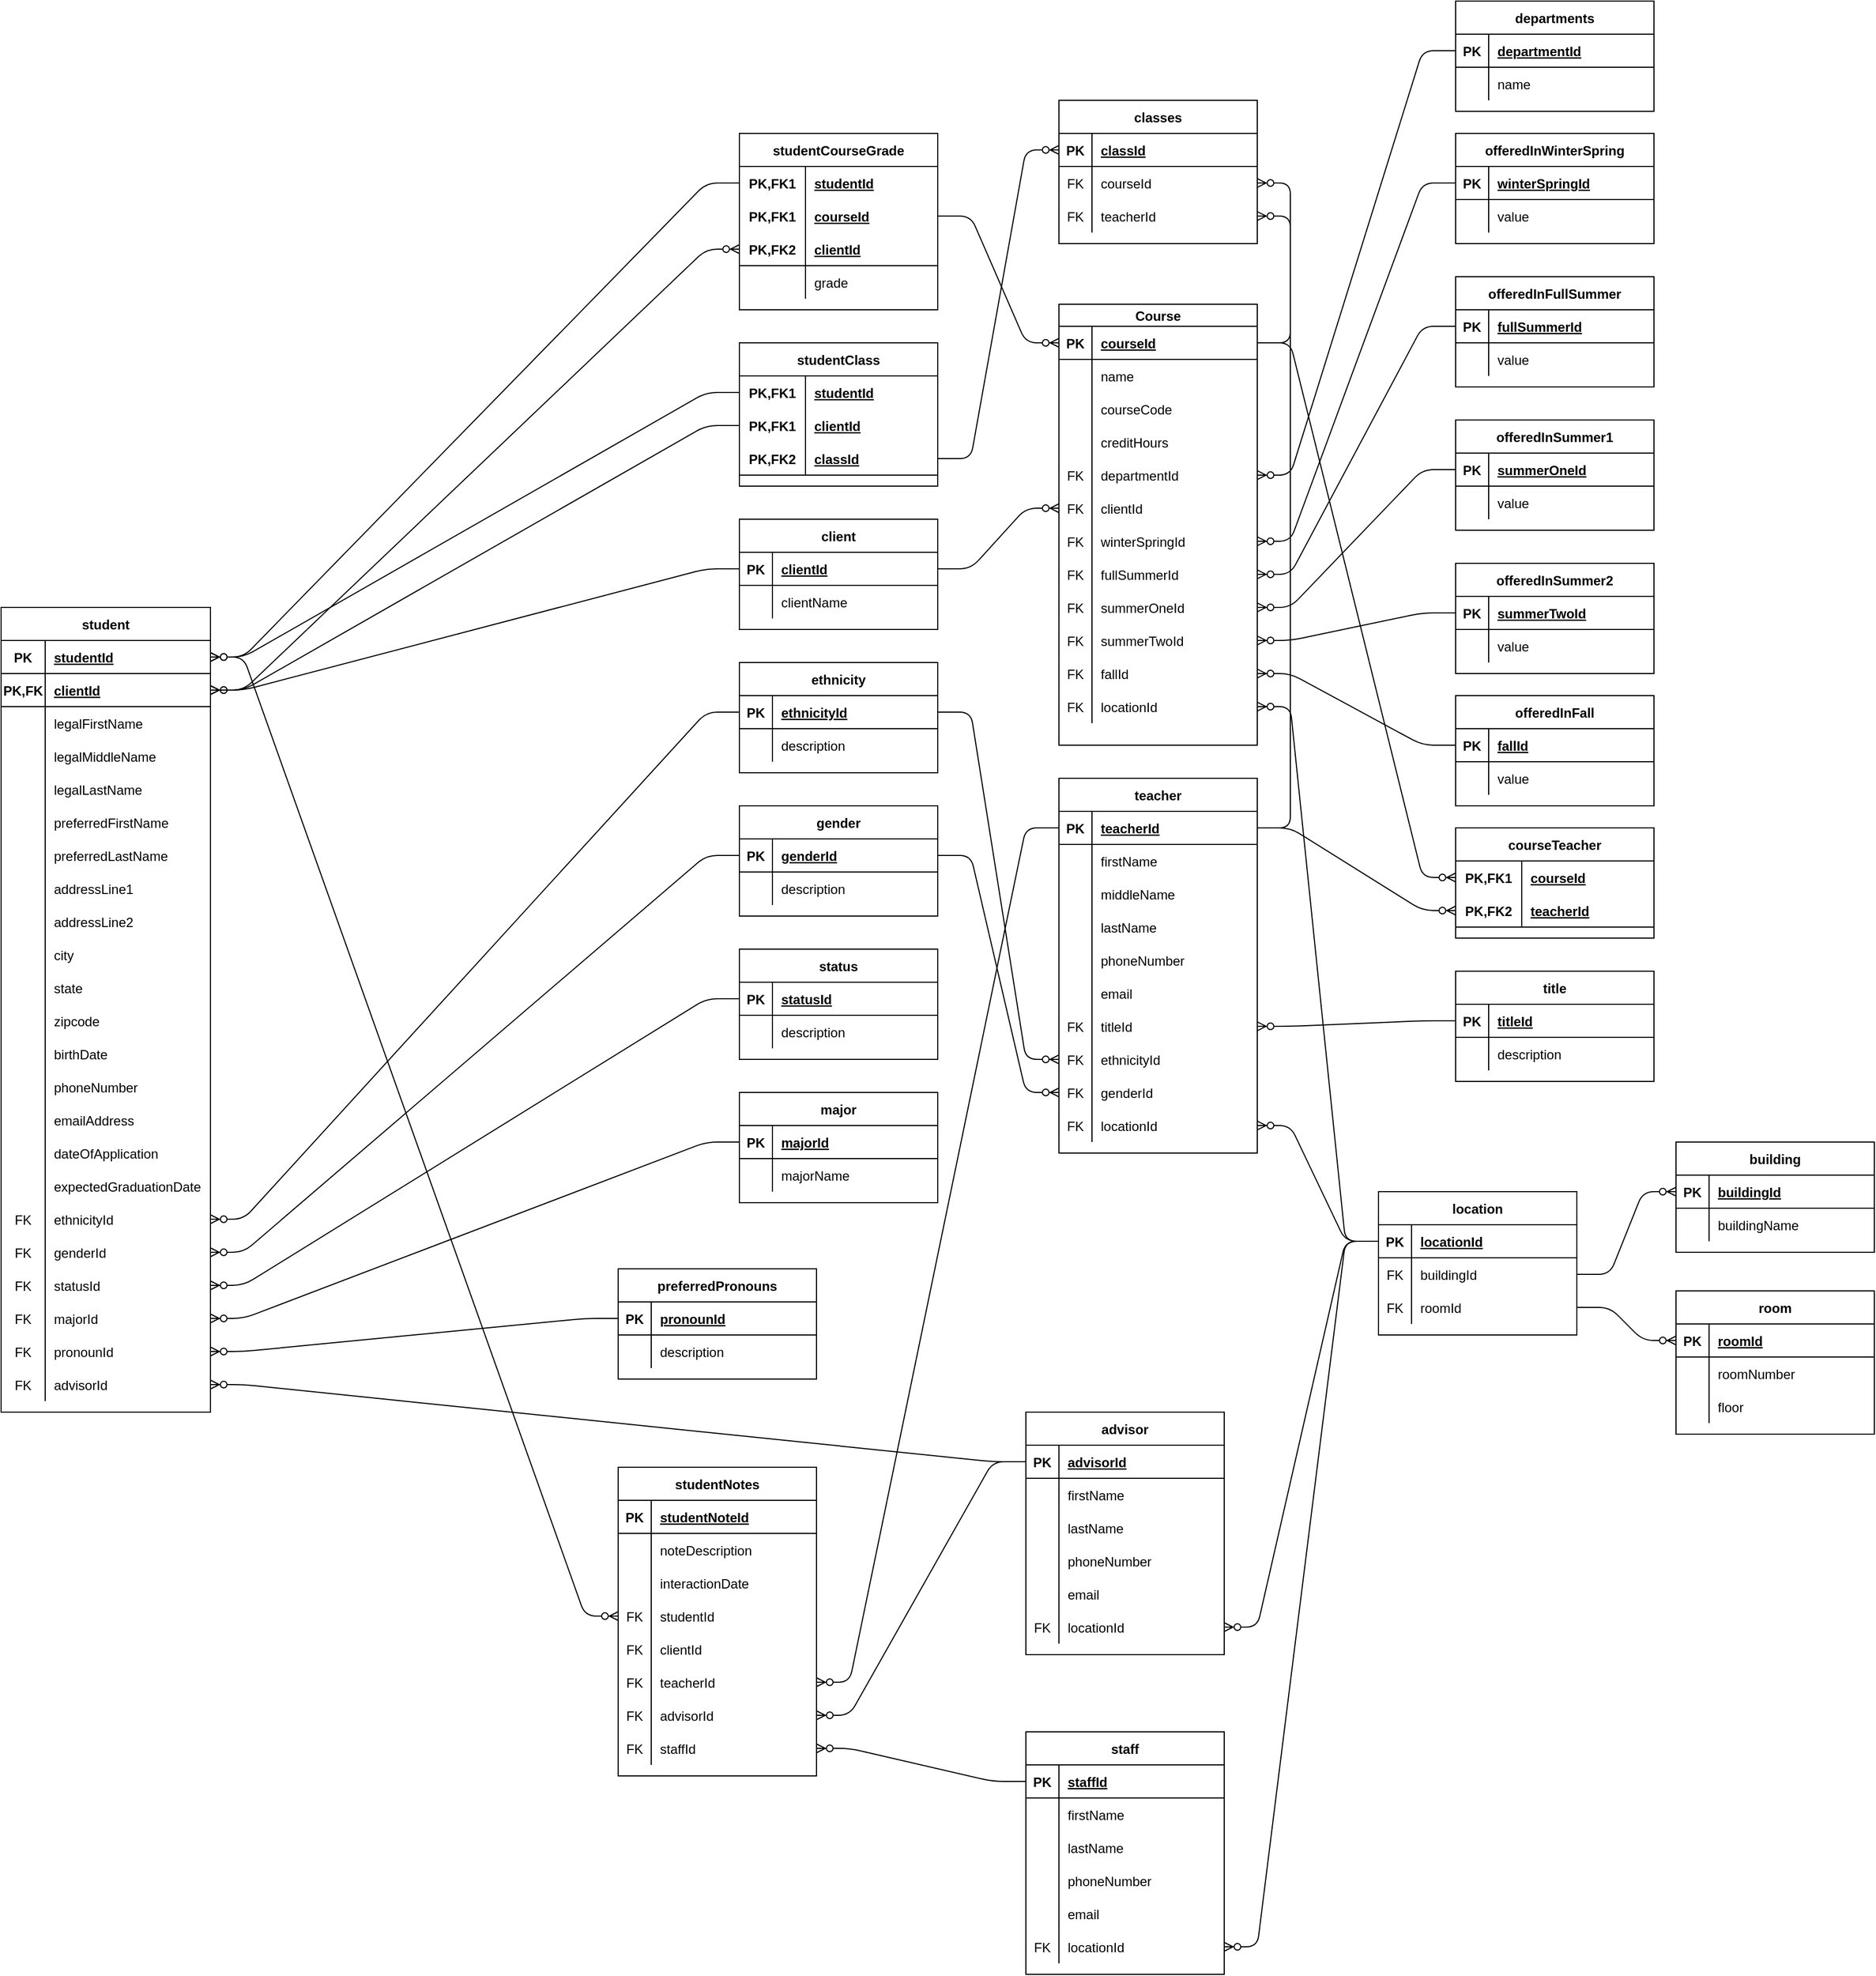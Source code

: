 <mxfile version="14.5.9" type="device"><diagram id="R2lEEEUBdFMjLlhIrx00" name="Page-1"><mxGraphModel dx="4683" dy="2375" grid="1" gridSize="10" guides="1" tooltips="1" connect="1" arrows="1" fold="1" page="1" pageScale="1" pageWidth="850" pageHeight="1100" math="0" shadow="0" extFonts="Permanent Marker^https://fonts.googleapis.com/css?family=Permanent+Marker"><root><mxCell id="0"/><mxCell id="1" parent="0"/><mxCell id="mbp_CuhjIuJa5JwOhpO--40" value="gender" style="shape=table;startSize=30;container=1;collapsible=1;childLayout=tableLayout;fixedRows=1;rowLines=0;fontStyle=1;align=center;resizeLast=1;" parent="1" vertex="1"><mxGeometry x="-650" y="-220" width="180" height="100" as="geometry"/></mxCell><mxCell id="mbp_CuhjIuJa5JwOhpO--41" value="" style="shape=partialRectangle;collapsible=0;dropTarget=0;pointerEvents=0;fillColor=none;top=0;left=0;bottom=1;right=0;points=[[0,0.5],[1,0.5]];portConstraint=eastwest;" parent="mbp_CuhjIuJa5JwOhpO--40" vertex="1"><mxGeometry y="30" width="180" height="30" as="geometry"/></mxCell><mxCell id="mbp_CuhjIuJa5JwOhpO--42" value="PK" style="shape=partialRectangle;connectable=0;fillColor=none;top=0;left=0;bottom=0;right=0;fontStyle=1;overflow=hidden;" parent="mbp_CuhjIuJa5JwOhpO--41" vertex="1"><mxGeometry width="30" height="30" as="geometry"/></mxCell><mxCell id="mbp_CuhjIuJa5JwOhpO--43" value="genderId" style="shape=partialRectangle;connectable=0;fillColor=none;top=0;left=0;bottom=0;right=0;align=left;spacingLeft=6;fontStyle=5;overflow=hidden;" parent="mbp_CuhjIuJa5JwOhpO--41" vertex="1"><mxGeometry x="30" width="150" height="30" as="geometry"/></mxCell><mxCell id="mbp_CuhjIuJa5JwOhpO--44" value="" style="shape=partialRectangle;collapsible=0;dropTarget=0;pointerEvents=0;fillColor=none;top=0;left=0;bottom=0;right=0;points=[[0,0.5],[1,0.5]];portConstraint=eastwest;" parent="mbp_CuhjIuJa5JwOhpO--40" vertex="1"><mxGeometry y="60" width="180" height="30" as="geometry"/></mxCell><mxCell id="mbp_CuhjIuJa5JwOhpO--45" value="" style="shape=partialRectangle;connectable=0;fillColor=none;top=0;left=0;bottom=0;right=0;editable=1;overflow=hidden;" parent="mbp_CuhjIuJa5JwOhpO--44" vertex="1"><mxGeometry width="30" height="30" as="geometry"/></mxCell><mxCell id="mbp_CuhjIuJa5JwOhpO--46" value="description" style="shape=partialRectangle;connectable=0;fillColor=none;top=0;left=0;bottom=0;right=0;align=left;spacingLeft=6;overflow=hidden;" parent="mbp_CuhjIuJa5JwOhpO--44" vertex="1"><mxGeometry x="30" width="150" height="30" as="geometry"/></mxCell><mxCell id="mbp_CuhjIuJa5JwOhpO--59" value="" style="edgeStyle=entityRelationEdgeStyle;fontSize=12;html=1;endArrow=ERzeroToMany;endFill=1;" parent="1" source="mbp_CuhjIuJa5JwOhpO--41" target="-7tQFi7X62UtQCUcQw6x-68" edge="1"><mxGeometry width="100" height="100" relative="1" as="geometry"><mxPoint x="-610" y="390" as="sourcePoint"/><mxPoint x="-720" y="-110" as="targetPoint"/></mxGeometry></mxCell><mxCell id="mbp_CuhjIuJa5JwOhpO--62" value="" style="edgeStyle=entityRelationEdgeStyle;fontSize=12;html=1;endArrow=ERzeroToMany;endFill=1;exitX=0;exitY=0.5;exitDx=0;exitDy=0;" parent="1" source="NMbsbFYr13KaCKoCaRvn-2" target="NMbsbFYr13KaCKoCaRvn-52" edge="1"><mxGeometry width="100" height="100" relative="1" as="geometry"><mxPoint x="-650" y="-335.0" as="sourcePoint"/><mxPoint x="-710" y="-260" as="targetPoint"/></mxGeometry></mxCell><mxCell id="mbp_CuhjIuJa5JwOhpO--63" value="Course" style="shape=table;startSize=20;container=1;collapsible=1;childLayout=tableLayout;fixedRows=1;rowLines=0;fontStyle=1;align=center;resizeLast=1;" parent="1" vertex="1"><mxGeometry x="-360" y="-675" width="180" height="400" as="geometry"/></mxCell><mxCell id="mbp_CuhjIuJa5JwOhpO--64" value="" style="shape=partialRectangle;collapsible=0;dropTarget=0;pointerEvents=0;fillColor=none;top=0;left=0;bottom=1;right=0;points=[[0,0.5],[1,0.5]];portConstraint=eastwest;" parent="mbp_CuhjIuJa5JwOhpO--63" vertex="1"><mxGeometry y="20" width="180" height="30" as="geometry"/></mxCell><mxCell id="mbp_CuhjIuJa5JwOhpO--65" value="PK" style="shape=partialRectangle;connectable=0;fillColor=none;top=0;left=0;bottom=0;right=0;fontStyle=1;overflow=hidden;" parent="mbp_CuhjIuJa5JwOhpO--64" vertex="1"><mxGeometry width="30" height="30" as="geometry"/></mxCell><mxCell id="mbp_CuhjIuJa5JwOhpO--66" value="courseId" style="shape=partialRectangle;connectable=0;fillColor=none;top=0;left=0;bottom=0;right=0;align=left;spacingLeft=6;fontStyle=5;overflow=hidden;" parent="mbp_CuhjIuJa5JwOhpO--64" vertex="1"><mxGeometry x="30" width="150" height="30" as="geometry"/></mxCell><mxCell id="mbp_CuhjIuJa5JwOhpO--67" value="" style="shape=partialRectangle;collapsible=0;dropTarget=0;pointerEvents=0;fillColor=none;top=0;left=0;bottom=0;right=0;points=[[0,0.5],[1,0.5]];portConstraint=eastwest;" parent="mbp_CuhjIuJa5JwOhpO--63" vertex="1"><mxGeometry y="50" width="180" height="30" as="geometry"/></mxCell><mxCell id="mbp_CuhjIuJa5JwOhpO--68" value="" style="shape=partialRectangle;connectable=0;fillColor=none;top=0;left=0;bottom=0;right=0;editable=1;overflow=hidden;" parent="mbp_CuhjIuJa5JwOhpO--67" vertex="1"><mxGeometry width="30" height="30" as="geometry"/></mxCell><mxCell id="mbp_CuhjIuJa5JwOhpO--69" value="name" style="shape=partialRectangle;connectable=0;fillColor=none;top=0;left=0;bottom=0;right=0;align=left;spacingLeft=6;overflow=hidden;" parent="mbp_CuhjIuJa5JwOhpO--67" vertex="1"><mxGeometry x="30" width="150" height="30" as="geometry"/></mxCell><mxCell id="F89qKYeHXRc-IbimfszS-1" value="" style="shape=partialRectangle;collapsible=0;dropTarget=0;pointerEvents=0;fillColor=none;top=0;left=0;bottom=0;right=0;points=[[0,0.5],[1,0.5]];portConstraint=eastwest;" vertex="1" parent="mbp_CuhjIuJa5JwOhpO--63"><mxGeometry y="80" width="180" height="30" as="geometry"/></mxCell><mxCell id="F89qKYeHXRc-IbimfszS-2" value="" style="shape=partialRectangle;connectable=0;fillColor=none;top=0;left=0;bottom=0;right=0;editable=1;overflow=hidden;" vertex="1" parent="F89qKYeHXRc-IbimfszS-1"><mxGeometry width="30" height="30" as="geometry"/></mxCell><mxCell id="F89qKYeHXRc-IbimfszS-3" value="courseCode" style="shape=partialRectangle;connectable=0;fillColor=none;top=0;left=0;bottom=0;right=0;align=left;spacingLeft=6;overflow=hidden;" vertex="1" parent="F89qKYeHXRc-IbimfszS-1"><mxGeometry x="30" width="150" height="30" as="geometry"/></mxCell><mxCell id="mbp_CuhjIuJa5JwOhpO--70" value="" style="shape=partialRectangle;collapsible=0;dropTarget=0;pointerEvents=0;fillColor=none;top=0;left=0;bottom=0;right=0;points=[[0,0.5],[1,0.5]];portConstraint=eastwest;" parent="mbp_CuhjIuJa5JwOhpO--63" vertex="1"><mxGeometry y="110" width="180" height="30" as="geometry"/></mxCell><mxCell id="mbp_CuhjIuJa5JwOhpO--71" value="" style="shape=partialRectangle;connectable=0;fillColor=none;top=0;left=0;bottom=0;right=0;editable=1;overflow=hidden;" parent="mbp_CuhjIuJa5JwOhpO--70" vertex="1"><mxGeometry width="30" height="30" as="geometry"/></mxCell><mxCell id="mbp_CuhjIuJa5JwOhpO--72" value="creditHours" style="shape=partialRectangle;connectable=0;fillColor=none;top=0;left=0;bottom=0;right=0;align=left;spacingLeft=6;overflow=hidden;" parent="mbp_CuhjIuJa5JwOhpO--70" vertex="1"><mxGeometry x="30" width="150" height="30" as="geometry"/></mxCell><mxCell id="-7tQFi7X62UtQCUcQw6x-16" value="" style="shape=partialRectangle;collapsible=0;dropTarget=0;pointerEvents=0;fillColor=none;top=0;left=0;bottom=0;right=0;points=[[0,0.5],[1,0.5]];portConstraint=eastwest;" parent="mbp_CuhjIuJa5JwOhpO--63" vertex="1"><mxGeometry y="140" width="180" height="30" as="geometry"/></mxCell><mxCell id="-7tQFi7X62UtQCUcQw6x-17" value="FK" style="shape=partialRectangle;connectable=0;fillColor=none;top=0;left=0;bottom=0;right=0;editable=1;overflow=hidden;" parent="-7tQFi7X62UtQCUcQw6x-16" vertex="1"><mxGeometry width="30" height="30" as="geometry"/></mxCell><mxCell id="-7tQFi7X62UtQCUcQw6x-18" value="departmentId" style="shape=partialRectangle;connectable=0;fillColor=none;top=0;left=0;bottom=0;right=0;align=left;spacingLeft=6;overflow=hidden;" parent="-7tQFi7X62UtQCUcQw6x-16" vertex="1"><mxGeometry x="30" width="150" height="30" as="geometry"/></mxCell><mxCell id="NMbsbFYr13KaCKoCaRvn-73" value="" style="shape=partialRectangle;collapsible=0;dropTarget=0;pointerEvents=0;fillColor=none;top=0;left=0;bottom=0;right=0;points=[[0,0.5],[1,0.5]];portConstraint=eastwest;" parent="mbp_CuhjIuJa5JwOhpO--63" vertex="1"><mxGeometry y="170" width="180" height="30" as="geometry"/></mxCell><mxCell id="NMbsbFYr13KaCKoCaRvn-74" value="FK" style="shape=partialRectangle;connectable=0;fillColor=none;top=0;left=0;bottom=0;right=0;editable=1;overflow=hidden;" parent="NMbsbFYr13KaCKoCaRvn-73" vertex="1"><mxGeometry width="30" height="30" as="geometry"/></mxCell><mxCell id="NMbsbFYr13KaCKoCaRvn-75" value="clientId" style="shape=partialRectangle;connectable=0;fillColor=none;top=0;left=0;bottom=0;right=0;align=left;spacingLeft=6;overflow=hidden;" parent="NMbsbFYr13KaCKoCaRvn-73" vertex="1"><mxGeometry x="30" width="150" height="30" as="geometry"/></mxCell><mxCell id="x-klF1tB7QHumLZUQ93C-35" value="" style="shape=partialRectangle;collapsible=0;dropTarget=0;pointerEvents=0;fillColor=none;top=0;left=0;bottom=0;right=0;points=[[0,0.5],[1,0.5]];portConstraint=eastwest;" parent="mbp_CuhjIuJa5JwOhpO--63" vertex="1"><mxGeometry y="200" width="180" height="30" as="geometry"/></mxCell><mxCell id="x-klF1tB7QHumLZUQ93C-36" value="FK" style="shape=partialRectangle;connectable=0;fillColor=none;top=0;left=0;bottom=0;right=0;editable=1;overflow=hidden;" parent="x-klF1tB7QHumLZUQ93C-35" vertex="1"><mxGeometry width="30" height="30" as="geometry"/></mxCell><mxCell id="x-klF1tB7QHumLZUQ93C-37" value="winterSpringId" style="shape=partialRectangle;connectable=0;fillColor=none;top=0;left=0;bottom=0;right=0;align=left;spacingLeft=6;overflow=hidden;" parent="x-klF1tB7QHumLZUQ93C-35" vertex="1"><mxGeometry x="30" width="150" height="30" as="geometry"/></mxCell><mxCell id="hGLzQlvAJkrOpIlDtTZt-119" value="" style="shape=partialRectangle;collapsible=0;dropTarget=0;pointerEvents=0;fillColor=none;top=0;left=0;bottom=0;right=0;points=[[0,0.5],[1,0.5]];portConstraint=eastwest;" parent="mbp_CuhjIuJa5JwOhpO--63" vertex="1"><mxGeometry y="230" width="180" height="30" as="geometry"/></mxCell><mxCell id="hGLzQlvAJkrOpIlDtTZt-120" value="FK" style="shape=partialRectangle;connectable=0;fillColor=none;top=0;left=0;bottom=0;right=0;editable=1;overflow=hidden;" parent="hGLzQlvAJkrOpIlDtTZt-119" vertex="1"><mxGeometry width="30" height="30" as="geometry"/></mxCell><mxCell id="hGLzQlvAJkrOpIlDtTZt-121" value="fullSummerId" style="shape=partialRectangle;connectable=0;fillColor=none;top=0;left=0;bottom=0;right=0;align=left;spacingLeft=6;overflow=hidden;" parent="hGLzQlvAJkrOpIlDtTZt-119" vertex="1"><mxGeometry x="30" width="150" height="30" as="geometry"/></mxCell><mxCell id="hGLzQlvAJkrOpIlDtTZt-122" value="" style="shape=partialRectangle;collapsible=0;dropTarget=0;pointerEvents=0;fillColor=none;top=0;left=0;bottom=0;right=0;points=[[0,0.5],[1,0.5]];portConstraint=eastwest;" parent="mbp_CuhjIuJa5JwOhpO--63" vertex="1"><mxGeometry y="260" width="180" height="30" as="geometry"/></mxCell><mxCell id="hGLzQlvAJkrOpIlDtTZt-123" value="FK" style="shape=partialRectangle;connectable=0;fillColor=none;top=0;left=0;bottom=0;right=0;editable=1;overflow=hidden;" parent="hGLzQlvAJkrOpIlDtTZt-122" vertex="1"><mxGeometry width="30" height="30" as="geometry"/></mxCell><mxCell id="hGLzQlvAJkrOpIlDtTZt-124" value="summerOneId" style="shape=partialRectangle;connectable=0;fillColor=none;top=0;left=0;bottom=0;right=0;align=left;spacingLeft=6;overflow=hidden;" parent="hGLzQlvAJkrOpIlDtTZt-122" vertex="1"><mxGeometry x="30" width="150" height="30" as="geometry"/></mxCell><mxCell id="hGLzQlvAJkrOpIlDtTZt-125" value="" style="shape=partialRectangle;collapsible=0;dropTarget=0;pointerEvents=0;fillColor=none;top=0;left=0;bottom=0;right=0;points=[[0,0.5],[1,0.5]];portConstraint=eastwest;" parent="mbp_CuhjIuJa5JwOhpO--63" vertex="1"><mxGeometry y="290" width="180" height="30" as="geometry"/></mxCell><mxCell id="hGLzQlvAJkrOpIlDtTZt-126" value="FK" style="shape=partialRectangle;connectable=0;fillColor=none;top=0;left=0;bottom=0;right=0;editable=1;overflow=hidden;" parent="hGLzQlvAJkrOpIlDtTZt-125" vertex="1"><mxGeometry width="30" height="30" as="geometry"/></mxCell><mxCell id="hGLzQlvAJkrOpIlDtTZt-127" value="summerTwoId" style="shape=partialRectangle;connectable=0;fillColor=none;top=0;left=0;bottom=0;right=0;align=left;spacingLeft=6;overflow=hidden;" parent="hGLzQlvAJkrOpIlDtTZt-125" vertex="1"><mxGeometry x="30" width="150" height="30" as="geometry"/></mxCell><mxCell id="F89qKYeHXRc-IbimfszS-11" value="" style="shape=partialRectangle;collapsible=0;dropTarget=0;pointerEvents=0;fillColor=none;top=0;left=0;bottom=0;right=0;points=[[0,0.5],[1,0.5]];portConstraint=eastwest;" vertex="1" parent="mbp_CuhjIuJa5JwOhpO--63"><mxGeometry y="320" width="180" height="30" as="geometry"/></mxCell><mxCell id="F89qKYeHXRc-IbimfszS-12" value="FK" style="shape=partialRectangle;connectable=0;fillColor=none;top=0;left=0;bottom=0;right=0;editable=1;overflow=hidden;" vertex="1" parent="F89qKYeHXRc-IbimfszS-11"><mxGeometry width="30" height="30" as="geometry"/></mxCell><mxCell id="F89qKYeHXRc-IbimfszS-13" value="fallId" style="shape=partialRectangle;connectable=0;fillColor=none;top=0;left=0;bottom=0;right=0;align=left;spacingLeft=6;overflow=hidden;" vertex="1" parent="F89qKYeHXRc-IbimfszS-11"><mxGeometry x="30" width="150" height="30" as="geometry"/></mxCell><mxCell id="x-klF1tB7QHumLZUQ93C-67" value="" style="shape=partialRectangle;collapsible=0;dropTarget=0;pointerEvents=0;fillColor=none;top=0;left=0;bottom=0;right=0;points=[[0,0.5],[1,0.5]];portConstraint=eastwest;" parent="mbp_CuhjIuJa5JwOhpO--63" vertex="1"><mxGeometry y="350" width="180" height="30" as="geometry"/></mxCell><mxCell id="x-klF1tB7QHumLZUQ93C-68" value="FK" style="shape=partialRectangle;connectable=0;fillColor=none;top=0;left=0;bottom=0;right=0;editable=1;overflow=hidden;" parent="x-klF1tB7QHumLZUQ93C-67" vertex="1"><mxGeometry width="30" height="30" as="geometry"/></mxCell><mxCell id="x-klF1tB7QHumLZUQ93C-69" value="locationId" style="shape=partialRectangle;connectable=0;fillColor=none;top=0;left=0;bottom=0;right=0;align=left;spacingLeft=6;overflow=hidden;" parent="x-klF1tB7QHumLZUQ93C-67" vertex="1"><mxGeometry x="30" width="150" height="30" as="geometry"/></mxCell><mxCell id="mbp_CuhjIuJa5JwOhpO--89" value="" style="edgeStyle=entityRelationEdgeStyle;fontSize=12;html=1;endArrow=ERzeroToMany;endFill=1;" parent="1" source="mbp_CuhjIuJa5JwOhpO--138" target="x-klF1tB7QHumLZUQ93C-67" edge="1"><mxGeometry width="100" height="100" relative="1" as="geometry"><mxPoint x="180" y="-565" as="sourcePoint"/><mxPoint x="390" y="-210" as="targetPoint"/></mxGeometry></mxCell><mxCell id="mbp_CuhjIuJa5JwOhpO--105" value="" style="edgeStyle=entityRelationEdgeStyle;fontSize=12;html=1;endArrow=ERzeroToMany;endFill=1;" parent="1" source="mbp_CuhjIuJa5JwOhpO--133" target="F89qKYeHXRc-IbimfszS-30" edge="1"><mxGeometry width="100" height="100" relative="1" as="geometry"><mxPoint x="80" y="-485" as="sourcePoint"/><mxPoint x="-210" y="200" as="targetPoint"/></mxGeometry></mxCell><mxCell id="mbp_CuhjIuJa5JwOhpO--107" value="courseTeacher" style="shape=table;startSize=30;container=1;collapsible=1;childLayout=tableLayout;fixedRows=1;rowLines=0;fontStyle=1;align=center;resizeLast=1;" parent="1" vertex="1"><mxGeometry y="-200" width="180" height="100" as="geometry"/></mxCell><mxCell id="mbp_CuhjIuJa5JwOhpO--108" value="" style="shape=partialRectangle;collapsible=0;dropTarget=0;pointerEvents=0;fillColor=none;top=0;left=0;bottom=0;right=0;points=[[0,0.5],[1,0.5]];portConstraint=eastwest;" parent="mbp_CuhjIuJa5JwOhpO--107" vertex="1"><mxGeometry y="30" width="180" height="30" as="geometry"/></mxCell><mxCell id="mbp_CuhjIuJa5JwOhpO--109" value="PK,FK1" style="shape=partialRectangle;connectable=0;fillColor=none;top=0;left=0;bottom=0;right=0;fontStyle=1;overflow=hidden;" parent="mbp_CuhjIuJa5JwOhpO--108" vertex="1"><mxGeometry width="60" height="30" as="geometry"/></mxCell><mxCell id="mbp_CuhjIuJa5JwOhpO--110" value="courseId" style="shape=partialRectangle;connectable=0;fillColor=none;top=0;left=0;bottom=0;right=0;align=left;spacingLeft=6;fontStyle=5;overflow=hidden;" parent="mbp_CuhjIuJa5JwOhpO--108" vertex="1"><mxGeometry x="60" width="120" height="30" as="geometry"/></mxCell><mxCell id="mbp_CuhjIuJa5JwOhpO--111" value="" style="shape=partialRectangle;collapsible=0;dropTarget=0;pointerEvents=0;fillColor=none;top=0;left=0;bottom=1;right=0;points=[[0,0.5],[1,0.5]];portConstraint=eastwest;" parent="mbp_CuhjIuJa5JwOhpO--107" vertex="1"><mxGeometry y="60" width="180" height="30" as="geometry"/></mxCell><mxCell id="mbp_CuhjIuJa5JwOhpO--112" value="PK,FK2" style="shape=partialRectangle;connectable=0;fillColor=none;top=0;left=0;bottom=0;right=0;fontStyle=1;overflow=hidden;" parent="mbp_CuhjIuJa5JwOhpO--111" vertex="1"><mxGeometry width="60" height="30" as="geometry"/></mxCell><mxCell id="mbp_CuhjIuJa5JwOhpO--113" value="teacherId" style="shape=partialRectangle;connectable=0;fillColor=none;top=0;left=0;bottom=0;right=0;align=left;spacingLeft=6;fontStyle=5;overflow=hidden;" parent="mbp_CuhjIuJa5JwOhpO--111" vertex="1"><mxGeometry x="60" width="120" height="30" as="geometry"/></mxCell><mxCell id="mbp_CuhjIuJa5JwOhpO--114" value="" style="edgeStyle=entityRelationEdgeStyle;fontSize=12;html=1;endArrow=ERzeroToMany;endFill=1;entryX=0;entryY=0.5;entryDx=0;entryDy=0;exitX=1;exitY=0.5;exitDx=0;exitDy=0;" parent="1" source="mbp_CuhjIuJa5JwOhpO--64" target="mbp_CuhjIuJa5JwOhpO--108" edge="1"><mxGeometry width="100" height="100" relative="1" as="geometry"><mxPoint x="330" y="-530" as="sourcePoint"/><mxPoint x="530" y="-70" as="targetPoint"/></mxGeometry></mxCell><mxCell id="mbp_CuhjIuJa5JwOhpO--115" value="teacher" style="shape=table;startSize=30;container=1;collapsible=1;childLayout=tableLayout;fixedRows=1;rowLines=0;fontStyle=1;align=center;resizeLast=1;" parent="1" vertex="1"><mxGeometry x="-360" y="-245" width="180" height="340" as="geometry"/></mxCell><mxCell id="mbp_CuhjIuJa5JwOhpO--116" value="" style="shape=partialRectangle;collapsible=0;dropTarget=0;pointerEvents=0;fillColor=none;top=0;left=0;bottom=1;right=0;points=[[0,0.5],[1,0.5]];portConstraint=eastwest;" parent="mbp_CuhjIuJa5JwOhpO--115" vertex="1"><mxGeometry y="30" width="180" height="30" as="geometry"/></mxCell><mxCell id="mbp_CuhjIuJa5JwOhpO--117" value="PK" style="shape=partialRectangle;connectable=0;fillColor=none;top=0;left=0;bottom=0;right=0;fontStyle=1;overflow=hidden;" parent="mbp_CuhjIuJa5JwOhpO--116" vertex="1"><mxGeometry width="30" height="30" as="geometry"/></mxCell><mxCell id="mbp_CuhjIuJa5JwOhpO--118" value="teacherId" style="shape=partialRectangle;connectable=0;fillColor=none;top=0;left=0;bottom=0;right=0;align=left;spacingLeft=6;fontStyle=5;overflow=hidden;" parent="mbp_CuhjIuJa5JwOhpO--116" vertex="1"><mxGeometry x="30" width="150" height="30" as="geometry"/></mxCell><mxCell id="mbp_CuhjIuJa5JwOhpO--119" value="" style="shape=partialRectangle;collapsible=0;dropTarget=0;pointerEvents=0;fillColor=none;top=0;left=0;bottom=0;right=0;points=[[0,0.5],[1,0.5]];portConstraint=eastwest;" parent="mbp_CuhjIuJa5JwOhpO--115" vertex="1"><mxGeometry y="60" width="180" height="30" as="geometry"/></mxCell><mxCell id="mbp_CuhjIuJa5JwOhpO--120" value="" style="shape=partialRectangle;connectable=0;fillColor=none;top=0;left=0;bottom=0;right=0;editable=1;overflow=hidden;" parent="mbp_CuhjIuJa5JwOhpO--119" vertex="1"><mxGeometry width="30" height="30" as="geometry"/></mxCell><mxCell id="mbp_CuhjIuJa5JwOhpO--121" value="firstName" style="shape=partialRectangle;connectable=0;fillColor=none;top=0;left=0;bottom=0;right=0;align=left;spacingLeft=6;overflow=hidden;" parent="mbp_CuhjIuJa5JwOhpO--119" vertex="1"><mxGeometry x="30" width="150" height="30" as="geometry"/></mxCell><mxCell id="NMbsbFYr13KaCKoCaRvn-89" value="" style="shape=partialRectangle;collapsible=0;dropTarget=0;pointerEvents=0;fillColor=none;top=0;left=0;bottom=0;right=0;points=[[0,0.5],[1,0.5]];portConstraint=eastwest;" parent="mbp_CuhjIuJa5JwOhpO--115" vertex="1"><mxGeometry y="90" width="180" height="30" as="geometry"/></mxCell><mxCell id="NMbsbFYr13KaCKoCaRvn-90" value="" style="shape=partialRectangle;connectable=0;fillColor=none;top=0;left=0;bottom=0;right=0;editable=1;overflow=hidden;" parent="NMbsbFYr13KaCKoCaRvn-89" vertex="1"><mxGeometry width="30" height="30" as="geometry"/></mxCell><mxCell id="NMbsbFYr13KaCKoCaRvn-91" value="middleName" style="shape=partialRectangle;connectable=0;fillColor=none;top=0;left=0;bottom=0;right=0;align=left;spacingLeft=6;overflow=hidden;" parent="NMbsbFYr13KaCKoCaRvn-89" vertex="1"><mxGeometry x="30" width="150" height="30" as="geometry"/></mxCell><mxCell id="NMbsbFYr13KaCKoCaRvn-83" value="" style="shape=partialRectangle;collapsible=0;dropTarget=0;pointerEvents=0;fillColor=none;top=0;left=0;bottom=0;right=0;points=[[0,0.5],[1,0.5]];portConstraint=eastwest;" parent="mbp_CuhjIuJa5JwOhpO--115" vertex="1"><mxGeometry y="120" width="180" height="30" as="geometry"/></mxCell><mxCell id="NMbsbFYr13KaCKoCaRvn-84" value="" style="shape=partialRectangle;connectable=0;fillColor=none;top=0;left=0;bottom=0;right=0;editable=1;overflow=hidden;" parent="NMbsbFYr13KaCKoCaRvn-83" vertex="1"><mxGeometry width="30" height="30" as="geometry"/></mxCell><mxCell id="NMbsbFYr13KaCKoCaRvn-85" value="lastName" style="shape=partialRectangle;connectable=0;fillColor=none;top=0;left=0;bottom=0;right=0;align=left;spacingLeft=6;overflow=hidden;" parent="NMbsbFYr13KaCKoCaRvn-83" vertex="1"><mxGeometry x="30" width="150" height="30" as="geometry"/></mxCell><mxCell id="mbp_CuhjIuJa5JwOhpO--122" value="" style="shape=partialRectangle;collapsible=0;dropTarget=0;pointerEvents=0;fillColor=none;top=0;left=0;bottom=0;right=0;points=[[0,0.5],[1,0.5]];portConstraint=eastwest;" parent="mbp_CuhjIuJa5JwOhpO--115" vertex="1"><mxGeometry y="150" width="180" height="30" as="geometry"/></mxCell><mxCell id="mbp_CuhjIuJa5JwOhpO--123" value="" style="shape=partialRectangle;connectable=0;fillColor=none;top=0;left=0;bottom=0;right=0;editable=1;overflow=hidden;" parent="mbp_CuhjIuJa5JwOhpO--122" vertex="1"><mxGeometry width="30" height="30" as="geometry"/></mxCell><mxCell id="mbp_CuhjIuJa5JwOhpO--124" value="phoneNumber" style="shape=partialRectangle;connectable=0;fillColor=none;top=0;left=0;bottom=0;right=0;align=left;spacingLeft=6;overflow=hidden;" parent="mbp_CuhjIuJa5JwOhpO--122" vertex="1"><mxGeometry x="30" width="150" height="30" as="geometry"/></mxCell><mxCell id="mbp_CuhjIuJa5JwOhpO--125" value="" style="shape=partialRectangle;collapsible=0;dropTarget=0;pointerEvents=0;fillColor=none;top=0;left=0;bottom=0;right=0;points=[[0,0.5],[1,0.5]];portConstraint=eastwest;" parent="mbp_CuhjIuJa5JwOhpO--115" vertex="1"><mxGeometry y="180" width="180" height="30" as="geometry"/></mxCell><mxCell id="mbp_CuhjIuJa5JwOhpO--126" value="" style="shape=partialRectangle;connectable=0;fillColor=none;top=0;left=0;bottom=0;right=0;editable=1;overflow=hidden;" parent="mbp_CuhjIuJa5JwOhpO--125" vertex="1"><mxGeometry width="30" height="30" as="geometry"/></mxCell><mxCell id="mbp_CuhjIuJa5JwOhpO--127" value="email" style="shape=partialRectangle;connectable=0;fillColor=none;top=0;left=0;bottom=0;right=0;align=left;spacingLeft=6;overflow=hidden;" parent="mbp_CuhjIuJa5JwOhpO--125" vertex="1"><mxGeometry x="30" width="150" height="30" as="geometry"/></mxCell><mxCell id="-7tQFi7X62UtQCUcQw6x-38" value="" style="shape=partialRectangle;collapsible=0;dropTarget=0;pointerEvents=0;fillColor=none;top=0;left=0;bottom=0;right=0;points=[[0,0.5],[1,0.5]];portConstraint=eastwest;" parent="mbp_CuhjIuJa5JwOhpO--115" vertex="1"><mxGeometry y="210" width="180" height="30" as="geometry"/></mxCell><mxCell id="-7tQFi7X62UtQCUcQw6x-39" value="FK" style="shape=partialRectangle;connectable=0;fillColor=none;top=0;left=0;bottom=0;right=0;editable=1;overflow=hidden;" parent="-7tQFi7X62UtQCUcQw6x-38" vertex="1"><mxGeometry width="30" height="30" as="geometry"/></mxCell><mxCell id="-7tQFi7X62UtQCUcQw6x-40" value="titleId" style="shape=partialRectangle;connectable=0;fillColor=none;top=0;left=0;bottom=0;right=0;align=left;spacingLeft=6;overflow=hidden;" parent="-7tQFi7X62UtQCUcQw6x-38" vertex="1"><mxGeometry x="30" width="150" height="30" as="geometry"/></mxCell><mxCell id="NMbsbFYr13KaCKoCaRvn-48" value="" style="shape=partialRectangle;collapsible=0;dropTarget=0;pointerEvents=0;fillColor=none;top=0;left=0;bottom=0;right=0;points=[[0,0.5],[1,0.5]];portConstraint=eastwest;" parent="mbp_CuhjIuJa5JwOhpO--115" vertex="1"><mxGeometry y="240" width="180" height="30" as="geometry"/></mxCell><mxCell id="NMbsbFYr13KaCKoCaRvn-49" value="FK" style="shape=partialRectangle;connectable=0;fillColor=none;top=0;left=0;bottom=0;right=0;editable=1;overflow=hidden;" parent="NMbsbFYr13KaCKoCaRvn-48" vertex="1"><mxGeometry width="30" height="30" as="geometry"/></mxCell><mxCell id="NMbsbFYr13KaCKoCaRvn-50" value="ethnicityId" style="shape=partialRectangle;connectable=0;fillColor=none;top=0;left=0;bottom=0;right=0;align=left;spacingLeft=6;overflow=hidden;" parent="NMbsbFYr13KaCKoCaRvn-48" vertex="1"><mxGeometry x="30" width="150" height="30" as="geometry"/></mxCell><mxCell id="-7tQFi7X62UtQCUcQw6x-65" value="" style="shape=partialRectangle;collapsible=0;dropTarget=0;pointerEvents=0;fillColor=none;top=0;left=0;bottom=0;right=0;points=[[0,0.5],[1,0.5]];portConstraint=eastwest;" parent="mbp_CuhjIuJa5JwOhpO--115" vertex="1"><mxGeometry y="270" width="180" height="30" as="geometry"/></mxCell><mxCell id="-7tQFi7X62UtQCUcQw6x-66" value="FK" style="shape=partialRectangle;connectable=0;fillColor=none;top=0;left=0;bottom=0;right=0;editable=1;overflow=hidden;" parent="-7tQFi7X62UtQCUcQw6x-65" vertex="1"><mxGeometry width="30" height="30" as="geometry"/></mxCell><mxCell id="-7tQFi7X62UtQCUcQw6x-67" value="genderId" style="shape=partialRectangle;connectable=0;fillColor=none;top=0;left=0;bottom=0;right=0;align=left;spacingLeft=6;overflow=hidden;" parent="-7tQFi7X62UtQCUcQw6x-65" vertex="1"><mxGeometry x="30" width="150" height="30" as="geometry"/></mxCell><mxCell id="-7tQFi7X62UtQCUcQw6x-62" value="" style="shape=partialRectangle;collapsible=0;dropTarget=0;pointerEvents=0;fillColor=none;top=0;left=0;bottom=0;right=0;points=[[0,0.5],[1,0.5]];portConstraint=eastwest;" parent="mbp_CuhjIuJa5JwOhpO--115" vertex="1"><mxGeometry y="300" width="180" height="30" as="geometry"/></mxCell><mxCell id="-7tQFi7X62UtQCUcQw6x-63" value="FK" style="shape=partialRectangle;connectable=0;fillColor=none;top=0;left=0;bottom=0;right=0;editable=1;overflow=hidden;" parent="-7tQFi7X62UtQCUcQw6x-62" vertex="1"><mxGeometry width="30" height="30" as="geometry"/></mxCell><mxCell id="-7tQFi7X62UtQCUcQw6x-64" value="locationId" style="shape=partialRectangle;connectable=0;fillColor=none;top=0;left=0;bottom=0;right=0;align=left;spacingLeft=6;overflow=hidden;" parent="-7tQFi7X62UtQCUcQw6x-62" vertex="1"><mxGeometry x="30" width="150" height="30" as="geometry"/></mxCell><mxCell id="mbp_CuhjIuJa5JwOhpO--128" value="" style="edgeStyle=entityRelationEdgeStyle;fontSize=12;html=1;endArrow=ERzeroToMany;endFill=1;exitX=1;exitY=0.5;exitDx=0;exitDy=0;" parent="1" source="mbp_CuhjIuJa5JwOhpO--116" target="mbp_CuhjIuJa5JwOhpO--111" edge="1"><mxGeometry width="100" height="100" relative="1" as="geometry"><mxPoint x="-90" y="-350" as="sourcePoint"/><mxPoint x="50" y="-20" as="targetPoint"/></mxGeometry></mxCell><mxCell id="mbp_CuhjIuJa5JwOhpO--129" value="studentClass" style="shape=table;startSize=30;container=1;collapsible=1;childLayout=tableLayout;fixedRows=1;rowLines=0;fontStyle=1;align=center;resizeLast=1;" parent="1" vertex="1"><mxGeometry x="-650" y="-640" width="180" height="130" as="geometry"/></mxCell><mxCell id="mbp_CuhjIuJa5JwOhpO--130" value="" style="shape=partialRectangle;collapsible=0;dropTarget=0;pointerEvents=0;fillColor=none;top=0;left=0;bottom=0;right=0;points=[[0,0.5],[1,0.5]];portConstraint=eastwest;" parent="mbp_CuhjIuJa5JwOhpO--129" vertex="1"><mxGeometry y="30" width="180" height="30" as="geometry"/></mxCell><mxCell id="mbp_CuhjIuJa5JwOhpO--131" value="PK,FK1" style="shape=partialRectangle;connectable=0;fillColor=none;top=0;left=0;bottom=0;right=0;fontStyle=1;overflow=hidden;" parent="mbp_CuhjIuJa5JwOhpO--130" vertex="1"><mxGeometry width="60" height="30" as="geometry"/></mxCell><mxCell id="mbp_CuhjIuJa5JwOhpO--132" value="studentId" style="shape=partialRectangle;connectable=0;fillColor=none;top=0;left=0;bottom=0;right=0;align=left;spacingLeft=6;fontStyle=5;overflow=hidden;" parent="mbp_CuhjIuJa5JwOhpO--130" vertex="1"><mxGeometry x="60" width="120" height="30" as="geometry"/></mxCell><mxCell id="x-klF1tB7QHumLZUQ93C-121" value="" style="shape=partialRectangle;collapsible=0;dropTarget=0;pointerEvents=0;fillColor=none;top=0;left=0;bottom=0;right=0;points=[[0,0.5],[1,0.5]];portConstraint=eastwest;" parent="mbp_CuhjIuJa5JwOhpO--129" vertex="1"><mxGeometry y="60" width="180" height="30" as="geometry"/></mxCell><mxCell id="x-klF1tB7QHumLZUQ93C-122" value="PK,FK1" style="shape=partialRectangle;connectable=0;fillColor=none;top=0;left=0;bottom=0;right=0;fontStyle=1;overflow=hidden;" parent="x-klF1tB7QHumLZUQ93C-121" vertex="1"><mxGeometry width="60" height="30" as="geometry"/></mxCell><mxCell id="x-klF1tB7QHumLZUQ93C-123" value="clientId" style="shape=partialRectangle;connectable=0;fillColor=none;top=0;left=0;bottom=0;right=0;align=left;spacingLeft=6;fontStyle=5;overflow=hidden;" parent="x-klF1tB7QHumLZUQ93C-121" vertex="1"><mxGeometry x="60" width="120" height="30" as="geometry"/></mxCell><mxCell id="mbp_CuhjIuJa5JwOhpO--133" value="" style="shape=partialRectangle;collapsible=0;dropTarget=0;pointerEvents=0;fillColor=none;top=0;left=0;bottom=1;right=0;points=[[0,0.5],[1,0.5]];portConstraint=eastwest;" parent="mbp_CuhjIuJa5JwOhpO--129" vertex="1"><mxGeometry y="90" width="180" height="30" as="geometry"/></mxCell><mxCell id="mbp_CuhjIuJa5JwOhpO--134" value="PK,FK2" style="shape=partialRectangle;connectable=0;fillColor=none;top=0;left=0;bottom=0;right=0;fontStyle=1;overflow=hidden;" parent="mbp_CuhjIuJa5JwOhpO--133" vertex="1"><mxGeometry width="60" height="30" as="geometry"/></mxCell><mxCell id="mbp_CuhjIuJa5JwOhpO--135" value="classId" style="shape=partialRectangle;connectable=0;fillColor=none;top=0;left=0;bottom=0;right=0;align=left;spacingLeft=6;fontStyle=5;overflow=hidden;" parent="mbp_CuhjIuJa5JwOhpO--133" vertex="1"><mxGeometry x="60" width="120" height="30" as="geometry"/></mxCell><mxCell id="mbp_CuhjIuJa5JwOhpO--136" value="" style="edgeStyle=entityRelationEdgeStyle;fontSize=12;html=1;endArrow=ERzeroToMany;endFill=1;" parent="1" source="mbp_CuhjIuJa5JwOhpO--130" target="mbp_CuhjIuJa5JwOhpO--151" edge="1"><mxGeometry width="100" height="100" relative="1" as="geometry"><mxPoint x="-840" y="-420" as="sourcePoint"/><mxPoint x="-780" y="-560" as="targetPoint"/></mxGeometry></mxCell><mxCell id="mbp_CuhjIuJa5JwOhpO--137" value="location" style="shape=table;startSize=30;container=1;collapsible=1;childLayout=tableLayout;fixedRows=1;rowLines=0;fontStyle=1;align=center;resizeLast=1;" parent="1" vertex="1"><mxGeometry x="-70" y="130" width="180" height="130" as="geometry"/></mxCell><mxCell id="mbp_CuhjIuJa5JwOhpO--138" value="" style="shape=partialRectangle;collapsible=0;dropTarget=0;pointerEvents=0;fillColor=none;top=0;left=0;bottom=1;right=0;points=[[0,0.5],[1,0.5]];portConstraint=eastwest;" parent="mbp_CuhjIuJa5JwOhpO--137" vertex="1"><mxGeometry y="30" width="180" height="30" as="geometry"/></mxCell><mxCell id="mbp_CuhjIuJa5JwOhpO--139" value="PK" style="shape=partialRectangle;connectable=0;fillColor=none;top=0;left=0;bottom=0;right=0;fontStyle=1;overflow=hidden;" parent="mbp_CuhjIuJa5JwOhpO--138" vertex="1"><mxGeometry width="30" height="30" as="geometry"/></mxCell><mxCell id="mbp_CuhjIuJa5JwOhpO--140" value="locationId" style="shape=partialRectangle;connectable=0;fillColor=none;top=0;left=0;bottom=0;right=0;align=left;spacingLeft=6;fontStyle=5;overflow=hidden;" parent="mbp_CuhjIuJa5JwOhpO--138" vertex="1"><mxGeometry x="30" width="150" height="30" as="geometry"/></mxCell><mxCell id="mbp_CuhjIuJa5JwOhpO--141" value="" style="shape=partialRectangle;collapsible=0;dropTarget=0;pointerEvents=0;fillColor=none;top=0;left=0;bottom=0;right=0;points=[[0,0.5],[1,0.5]];portConstraint=eastwest;" parent="mbp_CuhjIuJa5JwOhpO--137" vertex="1"><mxGeometry y="60" width="180" height="30" as="geometry"/></mxCell><mxCell id="mbp_CuhjIuJa5JwOhpO--142" value="FK" style="shape=partialRectangle;connectable=0;fillColor=none;top=0;left=0;bottom=0;right=0;editable=1;overflow=hidden;" parent="mbp_CuhjIuJa5JwOhpO--141" vertex="1"><mxGeometry width="30" height="30" as="geometry"/></mxCell><mxCell id="mbp_CuhjIuJa5JwOhpO--143" value="buildingId" style="shape=partialRectangle;connectable=0;fillColor=none;top=0;left=0;bottom=0;right=0;align=left;spacingLeft=6;overflow=hidden;" parent="mbp_CuhjIuJa5JwOhpO--141" vertex="1"><mxGeometry x="30" width="150" height="30" as="geometry"/></mxCell><mxCell id="x-klF1tB7QHumLZUQ93C-104" value="" style="shape=partialRectangle;collapsible=0;dropTarget=0;pointerEvents=0;fillColor=none;top=0;left=0;bottom=0;right=0;points=[[0,0.5],[1,0.5]];portConstraint=eastwest;" parent="mbp_CuhjIuJa5JwOhpO--137" vertex="1"><mxGeometry y="90" width="180" height="30" as="geometry"/></mxCell><mxCell id="x-klF1tB7QHumLZUQ93C-105" value="FK" style="shape=partialRectangle;connectable=0;fillColor=none;top=0;left=0;bottom=0;right=0;editable=1;overflow=hidden;" parent="x-klF1tB7QHumLZUQ93C-104" vertex="1"><mxGeometry width="30" height="30" as="geometry"/></mxCell><mxCell id="x-klF1tB7QHumLZUQ93C-106" value="roomId" style="shape=partialRectangle;connectable=0;fillColor=none;top=0;left=0;bottom=0;right=0;align=left;spacingLeft=6;overflow=hidden;" parent="x-klF1tB7QHumLZUQ93C-104" vertex="1"><mxGeometry x="30" width="150" height="30" as="geometry"/></mxCell><mxCell id="mbp_CuhjIuJa5JwOhpO--150" value="student" style="shape=table;startSize=30;container=1;collapsible=1;childLayout=tableLayout;fixedRows=1;rowLines=0;fontStyle=1;align=center;resizeLast=1;" parent="1" vertex="1"><mxGeometry x="-1320" y="-400" width="190" height="730" as="geometry"/></mxCell><mxCell id="mbp_CuhjIuJa5JwOhpO--151" value="" style="shape=partialRectangle;collapsible=0;dropTarget=0;pointerEvents=0;fillColor=none;top=0;left=0;bottom=1;right=0;points=[[0,0.5],[1,0.5]];portConstraint=eastwest;" parent="mbp_CuhjIuJa5JwOhpO--150" vertex="1"><mxGeometry y="30" width="190" height="30" as="geometry"/></mxCell><mxCell id="mbp_CuhjIuJa5JwOhpO--152" value="PK" style="shape=partialRectangle;connectable=0;fillColor=none;top=0;left=0;bottom=0;right=0;fontStyle=1;overflow=hidden;" parent="mbp_CuhjIuJa5JwOhpO--151" vertex="1"><mxGeometry width="40" height="30" as="geometry"/></mxCell><mxCell id="mbp_CuhjIuJa5JwOhpO--153" value="studentId" style="shape=partialRectangle;connectable=0;fillColor=none;top=0;left=0;bottom=0;right=0;align=left;spacingLeft=6;fontStyle=5;overflow=hidden;" parent="mbp_CuhjIuJa5JwOhpO--151" vertex="1"><mxGeometry x="40" width="150" height="30" as="geometry"/></mxCell><mxCell id="NMbsbFYr13KaCKoCaRvn-56" value="" style="shape=partialRectangle;collapsible=0;dropTarget=0;pointerEvents=0;fillColor=none;top=0;left=0;bottom=1;right=0;points=[[0,0.5],[1,0.5]];portConstraint=eastwest;" parent="mbp_CuhjIuJa5JwOhpO--150" vertex="1"><mxGeometry y="60" width="190" height="30" as="geometry"/></mxCell><mxCell id="NMbsbFYr13KaCKoCaRvn-57" value="PK,FK" style="shape=partialRectangle;connectable=0;fillColor=none;top=0;left=0;bottom=0;right=0;fontStyle=1;overflow=hidden;" parent="NMbsbFYr13KaCKoCaRvn-56" vertex="1"><mxGeometry width="40" height="30" as="geometry"/></mxCell><mxCell id="NMbsbFYr13KaCKoCaRvn-58" value="clientId" style="shape=partialRectangle;connectable=0;fillColor=none;top=0;left=0;bottom=0;right=0;align=left;spacingLeft=6;fontStyle=5;overflow=hidden;" parent="NMbsbFYr13KaCKoCaRvn-56" vertex="1"><mxGeometry x="40" width="150" height="30" as="geometry"/></mxCell><mxCell id="mbp_CuhjIuJa5JwOhpO--154" value="" style="shape=partialRectangle;collapsible=0;dropTarget=0;pointerEvents=0;fillColor=none;top=0;left=0;bottom=0;right=0;points=[[0,0.5],[1,0.5]];portConstraint=eastwest;" parent="mbp_CuhjIuJa5JwOhpO--150" vertex="1"><mxGeometry y="90" width="190" height="30" as="geometry"/></mxCell><mxCell id="mbp_CuhjIuJa5JwOhpO--155" value="" style="shape=partialRectangle;connectable=0;fillColor=none;top=0;left=0;bottom=0;right=0;editable=1;overflow=hidden;" parent="mbp_CuhjIuJa5JwOhpO--154" vertex="1"><mxGeometry width="40" height="30" as="geometry"/></mxCell><mxCell id="mbp_CuhjIuJa5JwOhpO--156" value="legalFirstName" style="shape=partialRectangle;connectable=0;fillColor=none;top=0;left=0;bottom=0;right=0;align=left;spacingLeft=6;overflow=hidden;" parent="mbp_CuhjIuJa5JwOhpO--154" vertex="1"><mxGeometry x="40" width="150" height="30" as="geometry"/></mxCell><mxCell id="NMbsbFYr13KaCKoCaRvn-77" value="" style="shape=partialRectangle;collapsible=0;dropTarget=0;pointerEvents=0;fillColor=none;top=0;left=0;bottom=0;right=0;points=[[0,0.5],[1,0.5]];portConstraint=eastwest;" parent="mbp_CuhjIuJa5JwOhpO--150" vertex="1"><mxGeometry y="120" width="190" height="30" as="geometry"/></mxCell><mxCell id="NMbsbFYr13KaCKoCaRvn-78" value="" style="shape=partialRectangle;connectable=0;fillColor=none;top=0;left=0;bottom=0;right=0;editable=1;overflow=hidden;" parent="NMbsbFYr13KaCKoCaRvn-77" vertex="1"><mxGeometry width="40" height="30" as="geometry"/></mxCell><mxCell id="NMbsbFYr13KaCKoCaRvn-79" value="legalMiddleName" style="shape=partialRectangle;connectable=0;fillColor=none;top=0;left=0;bottom=0;right=0;align=left;spacingLeft=6;overflow=hidden;" parent="NMbsbFYr13KaCKoCaRvn-77" vertex="1"><mxGeometry x="40" width="150" height="30" as="geometry"/></mxCell><mxCell id="mbp_CuhjIuJa5JwOhpO--157" value="" style="shape=partialRectangle;collapsible=0;dropTarget=0;pointerEvents=0;fillColor=none;top=0;left=0;bottom=0;right=0;points=[[0,0.5],[1,0.5]];portConstraint=eastwest;" parent="mbp_CuhjIuJa5JwOhpO--150" vertex="1"><mxGeometry y="150" width="190" height="30" as="geometry"/></mxCell><mxCell id="mbp_CuhjIuJa5JwOhpO--158" value="" style="shape=partialRectangle;connectable=0;fillColor=none;top=0;left=0;bottom=0;right=0;editable=1;overflow=hidden;" parent="mbp_CuhjIuJa5JwOhpO--157" vertex="1"><mxGeometry width="40" height="30" as="geometry"/></mxCell><mxCell id="mbp_CuhjIuJa5JwOhpO--159" value="legalLastName" style="shape=partialRectangle;connectable=0;fillColor=none;top=0;left=0;bottom=0;right=0;align=left;spacingLeft=6;overflow=hidden;" parent="mbp_CuhjIuJa5JwOhpO--157" vertex="1"><mxGeometry x="40" width="150" height="30" as="geometry"/></mxCell><mxCell id="hGLzQlvAJkrOpIlDtTZt-53" value="" style="shape=partialRectangle;collapsible=0;dropTarget=0;pointerEvents=0;fillColor=none;top=0;left=0;bottom=0;right=0;points=[[0,0.5],[1,0.5]];portConstraint=eastwest;" parent="mbp_CuhjIuJa5JwOhpO--150" vertex="1"><mxGeometry y="180" width="190" height="30" as="geometry"/></mxCell><mxCell id="hGLzQlvAJkrOpIlDtTZt-54" value="" style="shape=partialRectangle;connectable=0;fillColor=none;top=0;left=0;bottom=0;right=0;editable=1;overflow=hidden;" parent="hGLzQlvAJkrOpIlDtTZt-53" vertex="1"><mxGeometry width="40" height="30" as="geometry"/></mxCell><mxCell id="hGLzQlvAJkrOpIlDtTZt-55" value="preferredFirstName" style="shape=partialRectangle;connectable=0;fillColor=none;top=0;left=0;bottom=0;right=0;align=left;spacingLeft=6;overflow=hidden;" parent="hGLzQlvAJkrOpIlDtTZt-53" vertex="1"><mxGeometry x="40" width="150" height="30" as="geometry"/></mxCell><mxCell id="hGLzQlvAJkrOpIlDtTZt-50" value="" style="shape=partialRectangle;collapsible=0;dropTarget=0;pointerEvents=0;fillColor=none;top=0;left=0;bottom=0;right=0;points=[[0,0.5],[1,0.5]];portConstraint=eastwest;" parent="mbp_CuhjIuJa5JwOhpO--150" vertex="1"><mxGeometry y="210" width="190" height="30" as="geometry"/></mxCell><mxCell id="hGLzQlvAJkrOpIlDtTZt-51" value="" style="shape=partialRectangle;connectable=0;fillColor=none;top=0;left=0;bottom=0;right=0;editable=1;overflow=hidden;" parent="hGLzQlvAJkrOpIlDtTZt-50" vertex="1"><mxGeometry width="40" height="30" as="geometry"/></mxCell><mxCell id="hGLzQlvAJkrOpIlDtTZt-52" value="preferredLastName" style="shape=partialRectangle;connectable=0;fillColor=none;top=0;left=0;bottom=0;right=0;align=left;spacingLeft=6;overflow=hidden;" parent="hGLzQlvAJkrOpIlDtTZt-50" vertex="1"><mxGeometry x="40" width="150" height="30" as="geometry"/></mxCell><mxCell id="mbp_CuhjIuJa5JwOhpO--160" value="" style="shape=partialRectangle;collapsible=0;dropTarget=0;pointerEvents=0;fillColor=none;top=0;left=0;bottom=0;right=0;points=[[0,0.5],[1,0.5]];portConstraint=eastwest;" parent="mbp_CuhjIuJa5JwOhpO--150" vertex="1"><mxGeometry y="240" width="190" height="30" as="geometry"/></mxCell><mxCell id="mbp_CuhjIuJa5JwOhpO--161" value="" style="shape=partialRectangle;connectable=0;fillColor=none;top=0;left=0;bottom=0;right=0;editable=1;overflow=hidden;" parent="mbp_CuhjIuJa5JwOhpO--160" vertex="1"><mxGeometry width="40" height="30" as="geometry"/></mxCell><mxCell id="mbp_CuhjIuJa5JwOhpO--162" value="addressLine1" style="shape=partialRectangle;connectable=0;fillColor=none;top=0;left=0;bottom=0;right=0;align=left;spacingLeft=6;overflow=hidden;" parent="mbp_CuhjIuJa5JwOhpO--160" vertex="1"><mxGeometry x="40" width="150" height="30" as="geometry"/></mxCell><mxCell id="mbp_CuhjIuJa5JwOhpO--163" value="" style="shape=partialRectangle;collapsible=0;dropTarget=0;pointerEvents=0;fillColor=none;top=0;left=0;bottom=0;right=0;points=[[0,0.5],[1,0.5]];portConstraint=eastwest;" parent="mbp_CuhjIuJa5JwOhpO--150" vertex="1"><mxGeometry y="270" width="190" height="30" as="geometry"/></mxCell><mxCell id="mbp_CuhjIuJa5JwOhpO--164" value="" style="shape=partialRectangle;connectable=0;fillColor=none;top=0;left=0;bottom=0;right=0;editable=1;overflow=hidden;" parent="mbp_CuhjIuJa5JwOhpO--163" vertex="1"><mxGeometry width="40" height="30" as="geometry"/></mxCell><mxCell id="mbp_CuhjIuJa5JwOhpO--165" value="addressLine2" style="shape=partialRectangle;connectable=0;fillColor=none;top=0;left=0;bottom=0;right=0;align=left;spacingLeft=6;overflow=hidden;" parent="mbp_CuhjIuJa5JwOhpO--163" vertex="1"><mxGeometry x="40" width="150" height="30" as="geometry"/></mxCell><mxCell id="mbp_CuhjIuJa5JwOhpO--166" value="" style="shape=partialRectangle;collapsible=0;dropTarget=0;pointerEvents=0;fillColor=none;top=0;left=0;bottom=0;right=0;points=[[0,0.5],[1,0.5]];portConstraint=eastwest;" parent="mbp_CuhjIuJa5JwOhpO--150" vertex="1"><mxGeometry y="300" width="190" height="30" as="geometry"/></mxCell><mxCell id="mbp_CuhjIuJa5JwOhpO--167" value="" style="shape=partialRectangle;connectable=0;fillColor=none;top=0;left=0;bottom=0;right=0;editable=1;overflow=hidden;" parent="mbp_CuhjIuJa5JwOhpO--166" vertex="1"><mxGeometry width="40" height="30" as="geometry"/></mxCell><mxCell id="mbp_CuhjIuJa5JwOhpO--168" value="city" style="shape=partialRectangle;connectable=0;fillColor=none;top=0;left=0;bottom=0;right=0;align=left;spacingLeft=6;overflow=hidden;" parent="mbp_CuhjIuJa5JwOhpO--166" vertex="1"><mxGeometry x="40" width="150" height="30" as="geometry"/></mxCell><mxCell id="mbp_CuhjIuJa5JwOhpO--169" value="" style="shape=partialRectangle;collapsible=0;dropTarget=0;pointerEvents=0;fillColor=none;top=0;left=0;bottom=0;right=0;points=[[0,0.5],[1,0.5]];portConstraint=eastwest;" parent="mbp_CuhjIuJa5JwOhpO--150" vertex="1"><mxGeometry y="330" width="190" height="30" as="geometry"/></mxCell><mxCell id="mbp_CuhjIuJa5JwOhpO--170" value="" style="shape=partialRectangle;connectable=0;fillColor=none;top=0;left=0;bottom=0;right=0;editable=1;overflow=hidden;" parent="mbp_CuhjIuJa5JwOhpO--169" vertex="1"><mxGeometry width="40" height="30" as="geometry"/></mxCell><mxCell id="mbp_CuhjIuJa5JwOhpO--171" value="state" style="shape=partialRectangle;connectable=0;fillColor=none;top=0;left=0;bottom=0;right=0;align=left;spacingLeft=6;overflow=hidden;" parent="mbp_CuhjIuJa5JwOhpO--169" vertex="1"><mxGeometry x="40" width="150" height="30" as="geometry"/></mxCell><mxCell id="mbp_CuhjIuJa5JwOhpO--172" value="" style="shape=partialRectangle;collapsible=0;dropTarget=0;pointerEvents=0;fillColor=none;top=0;left=0;bottom=0;right=0;points=[[0,0.5],[1,0.5]];portConstraint=eastwest;" parent="mbp_CuhjIuJa5JwOhpO--150" vertex="1"><mxGeometry y="360" width="190" height="30" as="geometry"/></mxCell><mxCell id="mbp_CuhjIuJa5JwOhpO--173" value="" style="shape=partialRectangle;connectable=0;fillColor=none;top=0;left=0;bottom=0;right=0;editable=1;overflow=hidden;" parent="mbp_CuhjIuJa5JwOhpO--172" vertex="1"><mxGeometry width="40" height="30" as="geometry"/></mxCell><mxCell id="mbp_CuhjIuJa5JwOhpO--174" value="zipcode" style="shape=partialRectangle;connectable=0;fillColor=none;top=0;left=0;bottom=0;right=0;align=left;spacingLeft=6;overflow=hidden;" parent="mbp_CuhjIuJa5JwOhpO--172" vertex="1"><mxGeometry x="40" width="150" height="30" as="geometry"/></mxCell><mxCell id="NMbsbFYr13KaCKoCaRvn-45" value="" style="shape=partialRectangle;collapsible=0;dropTarget=0;pointerEvents=0;fillColor=none;top=0;left=0;bottom=0;right=0;points=[[0,0.5],[1,0.5]];portConstraint=eastwest;" parent="mbp_CuhjIuJa5JwOhpO--150" vertex="1"><mxGeometry y="390" width="190" height="30" as="geometry"/></mxCell><mxCell id="NMbsbFYr13KaCKoCaRvn-46" value="" style="shape=partialRectangle;connectable=0;fillColor=none;top=0;left=0;bottom=0;right=0;editable=1;overflow=hidden;" parent="NMbsbFYr13KaCKoCaRvn-45" vertex="1"><mxGeometry width="40" height="30" as="geometry"/></mxCell><mxCell id="NMbsbFYr13KaCKoCaRvn-47" value="birthDate" style="shape=partialRectangle;connectable=0;fillColor=none;top=0;left=0;bottom=0;right=0;align=left;spacingLeft=6;overflow=hidden;" parent="NMbsbFYr13KaCKoCaRvn-45" vertex="1"><mxGeometry x="40" width="150" height="30" as="geometry"/></mxCell><mxCell id="hGLzQlvAJkrOpIlDtTZt-73" value="" style="shape=partialRectangle;collapsible=0;dropTarget=0;pointerEvents=0;fillColor=none;top=0;left=0;bottom=0;right=0;points=[[0,0.5],[1,0.5]];portConstraint=eastwest;" parent="mbp_CuhjIuJa5JwOhpO--150" vertex="1"><mxGeometry y="420" width="190" height="30" as="geometry"/></mxCell><mxCell id="hGLzQlvAJkrOpIlDtTZt-74" value="" style="shape=partialRectangle;connectable=0;fillColor=none;top=0;left=0;bottom=0;right=0;editable=1;overflow=hidden;" parent="hGLzQlvAJkrOpIlDtTZt-73" vertex="1"><mxGeometry width="40" height="30" as="geometry"/></mxCell><mxCell id="hGLzQlvAJkrOpIlDtTZt-75" value="phoneNumber" style="shape=partialRectangle;connectable=0;fillColor=none;top=0;left=0;bottom=0;right=0;align=left;spacingLeft=6;overflow=hidden;" parent="hGLzQlvAJkrOpIlDtTZt-73" vertex="1"><mxGeometry x="40" width="150" height="30" as="geometry"/></mxCell><mxCell id="hGLzQlvAJkrOpIlDtTZt-76" value="" style="shape=partialRectangle;collapsible=0;dropTarget=0;pointerEvents=0;fillColor=none;top=0;left=0;bottom=0;right=0;points=[[0,0.5],[1,0.5]];portConstraint=eastwest;" parent="mbp_CuhjIuJa5JwOhpO--150" vertex="1"><mxGeometry y="450" width="190" height="30" as="geometry"/></mxCell><mxCell id="hGLzQlvAJkrOpIlDtTZt-77" value="" style="shape=partialRectangle;connectable=0;fillColor=none;top=0;left=0;bottom=0;right=0;editable=1;overflow=hidden;" parent="hGLzQlvAJkrOpIlDtTZt-76" vertex="1"><mxGeometry width="40" height="30" as="geometry"/></mxCell><mxCell id="hGLzQlvAJkrOpIlDtTZt-78" value="emailAddress" style="shape=partialRectangle;connectable=0;fillColor=none;top=0;left=0;bottom=0;right=0;align=left;spacingLeft=6;overflow=hidden;" parent="hGLzQlvAJkrOpIlDtTZt-76" vertex="1"><mxGeometry x="40" width="150" height="30" as="geometry"/></mxCell><mxCell id="-7tQFi7X62UtQCUcQw6x-19" value="" style="shape=partialRectangle;collapsible=0;dropTarget=0;pointerEvents=0;fillColor=none;top=0;left=0;bottom=0;right=0;points=[[0,0.5],[1,0.5]];portConstraint=eastwest;" parent="mbp_CuhjIuJa5JwOhpO--150" vertex="1"><mxGeometry y="480" width="190" height="30" as="geometry"/></mxCell><mxCell id="-7tQFi7X62UtQCUcQw6x-20" value="" style="shape=partialRectangle;connectable=0;fillColor=none;top=0;left=0;bottom=0;right=0;editable=1;overflow=hidden;" parent="-7tQFi7X62UtQCUcQw6x-19" vertex="1"><mxGeometry width="40" height="30" as="geometry"/></mxCell><mxCell id="-7tQFi7X62UtQCUcQw6x-21" value="dateOfApplication" style="shape=partialRectangle;connectable=0;fillColor=none;top=0;left=0;bottom=0;right=0;align=left;spacingLeft=6;overflow=hidden;" parent="-7tQFi7X62UtQCUcQw6x-19" vertex="1"><mxGeometry x="40" width="150" height="30" as="geometry"/></mxCell><mxCell id="-7tQFi7X62UtQCUcQw6x-77" value="" style="shape=partialRectangle;collapsible=0;dropTarget=0;pointerEvents=0;fillColor=none;top=0;left=0;bottom=0;right=0;points=[[0,0.5],[1,0.5]];portConstraint=eastwest;" parent="mbp_CuhjIuJa5JwOhpO--150" vertex="1"><mxGeometry y="510" width="190" height="30" as="geometry"/></mxCell><mxCell id="-7tQFi7X62UtQCUcQw6x-78" value="" style="shape=partialRectangle;connectable=0;fillColor=none;top=0;left=0;bottom=0;right=0;editable=1;overflow=hidden;" parent="-7tQFi7X62UtQCUcQw6x-77" vertex="1"><mxGeometry width="40" height="30" as="geometry"/></mxCell><mxCell id="-7tQFi7X62UtQCUcQw6x-79" value="expectedGraduationDate" style="shape=partialRectangle;connectable=0;fillColor=none;top=0;left=0;bottom=0;right=0;align=left;spacingLeft=6;overflow=hidden;" parent="-7tQFi7X62UtQCUcQw6x-77" vertex="1"><mxGeometry x="40" width="150" height="30" as="geometry"/></mxCell><mxCell id="NMbsbFYr13KaCKoCaRvn-41" value="" style="shape=partialRectangle;collapsible=0;dropTarget=0;pointerEvents=0;fillColor=none;top=0;left=0;bottom=0;right=0;points=[[0,0.5],[1,0.5]];portConstraint=eastwest;" parent="mbp_CuhjIuJa5JwOhpO--150" vertex="1"><mxGeometry y="540" width="190" height="30" as="geometry"/></mxCell><mxCell id="NMbsbFYr13KaCKoCaRvn-42" value="FK" style="shape=partialRectangle;connectable=0;fillColor=none;top=0;left=0;bottom=0;right=0;editable=1;overflow=hidden;" parent="NMbsbFYr13KaCKoCaRvn-41" vertex="1"><mxGeometry width="40" height="30" as="geometry"/></mxCell><mxCell id="NMbsbFYr13KaCKoCaRvn-43" value="ethnicityId" style="shape=partialRectangle;connectable=0;fillColor=none;top=0;left=0;bottom=0;right=0;align=left;spacingLeft=6;overflow=hidden;" parent="NMbsbFYr13KaCKoCaRvn-41" vertex="1"><mxGeometry x="40" width="150" height="30" as="geometry"/></mxCell><mxCell id="-7tQFi7X62UtQCUcQw6x-68" value="" style="shape=partialRectangle;collapsible=0;dropTarget=0;pointerEvents=0;fillColor=none;top=0;left=0;bottom=0;right=0;points=[[0,0.5],[1,0.5]];portConstraint=eastwest;" parent="mbp_CuhjIuJa5JwOhpO--150" vertex="1"><mxGeometry y="570" width="190" height="30" as="geometry"/></mxCell><mxCell id="-7tQFi7X62UtQCUcQw6x-69" value="FK" style="shape=partialRectangle;connectable=0;fillColor=none;top=0;left=0;bottom=0;right=0;editable=1;overflow=hidden;" parent="-7tQFi7X62UtQCUcQw6x-68" vertex="1"><mxGeometry width="40" height="30" as="geometry"/></mxCell><mxCell id="-7tQFi7X62UtQCUcQw6x-70" value="genderId" style="shape=partialRectangle;connectable=0;fillColor=none;top=0;left=0;bottom=0;right=0;align=left;spacingLeft=6;overflow=hidden;" parent="-7tQFi7X62UtQCUcQw6x-68" vertex="1"><mxGeometry x="40" width="150" height="30" as="geometry"/></mxCell><mxCell id="NMbsbFYr13KaCKoCaRvn-52" value="" style="shape=partialRectangle;collapsible=0;dropTarget=0;pointerEvents=0;fillColor=none;top=0;left=0;bottom=0;right=0;points=[[0,0.5],[1,0.5]];portConstraint=eastwest;" parent="mbp_CuhjIuJa5JwOhpO--150" vertex="1"><mxGeometry y="600" width="190" height="30" as="geometry"/></mxCell><mxCell id="NMbsbFYr13KaCKoCaRvn-53" value="FK" style="shape=partialRectangle;connectable=0;fillColor=none;top=0;left=0;bottom=0;right=0;editable=1;overflow=hidden;" parent="NMbsbFYr13KaCKoCaRvn-52" vertex="1"><mxGeometry width="40" height="30" as="geometry"/></mxCell><mxCell id="NMbsbFYr13KaCKoCaRvn-54" value="statusId" style="shape=partialRectangle;connectable=0;fillColor=none;top=0;left=0;bottom=0;right=0;align=left;spacingLeft=6;overflow=hidden;" parent="NMbsbFYr13KaCKoCaRvn-52" vertex="1"><mxGeometry x="40" width="150" height="30" as="geometry"/></mxCell><mxCell id="NMbsbFYr13KaCKoCaRvn-105" value="" style="shape=partialRectangle;collapsible=0;dropTarget=0;pointerEvents=0;fillColor=none;top=0;left=0;bottom=0;right=0;points=[[0,0.5],[1,0.5]];portConstraint=eastwest;" parent="mbp_CuhjIuJa5JwOhpO--150" vertex="1"><mxGeometry y="630" width="190" height="30" as="geometry"/></mxCell><mxCell id="NMbsbFYr13KaCKoCaRvn-106" value="FK" style="shape=partialRectangle;connectable=0;fillColor=none;top=0;left=0;bottom=0;right=0;editable=1;overflow=hidden;" parent="NMbsbFYr13KaCKoCaRvn-105" vertex="1"><mxGeometry width="40" height="30" as="geometry"/></mxCell><mxCell id="NMbsbFYr13KaCKoCaRvn-107" value="majorId" style="shape=partialRectangle;connectable=0;fillColor=none;top=0;left=0;bottom=0;right=0;align=left;spacingLeft=6;overflow=hidden;" parent="NMbsbFYr13KaCKoCaRvn-105" vertex="1"><mxGeometry x="40" width="150" height="30" as="geometry"/></mxCell><mxCell id="hGLzQlvAJkrOpIlDtTZt-69" value="" style="shape=partialRectangle;collapsible=0;dropTarget=0;pointerEvents=0;fillColor=none;top=0;left=0;bottom=0;right=0;points=[[0,0.5],[1,0.5]];portConstraint=eastwest;" parent="mbp_CuhjIuJa5JwOhpO--150" vertex="1"><mxGeometry y="660" width="190" height="30" as="geometry"/></mxCell><mxCell id="hGLzQlvAJkrOpIlDtTZt-70" value="FK" style="shape=partialRectangle;connectable=0;fillColor=none;top=0;left=0;bottom=0;right=0;editable=1;overflow=hidden;" parent="hGLzQlvAJkrOpIlDtTZt-69" vertex="1"><mxGeometry width="40" height="30" as="geometry"/></mxCell><mxCell id="hGLzQlvAJkrOpIlDtTZt-71" value="pronounId" style="shape=partialRectangle;connectable=0;fillColor=none;top=0;left=0;bottom=0;right=0;align=left;spacingLeft=6;overflow=hidden;" parent="hGLzQlvAJkrOpIlDtTZt-69" vertex="1"><mxGeometry x="40" width="150" height="30" as="geometry"/></mxCell><mxCell id="-7tQFi7X62UtQCUcQw6x-71" value="" style="shape=partialRectangle;collapsible=0;dropTarget=0;pointerEvents=0;fillColor=none;top=0;left=0;bottom=0;right=0;points=[[0,0.5],[1,0.5]];portConstraint=eastwest;" parent="mbp_CuhjIuJa5JwOhpO--150" vertex="1"><mxGeometry y="690" width="190" height="30" as="geometry"/></mxCell><mxCell id="-7tQFi7X62UtQCUcQw6x-72" value="FK" style="shape=partialRectangle;connectable=0;fillColor=none;top=0;left=0;bottom=0;right=0;editable=1;overflow=hidden;" parent="-7tQFi7X62UtQCUcQw6x-71" vertex="1"><mxGeometry width="40" height="30" as="geometry"/></mxCell><mxCell id="-7tQFi7X62UtQCUcQw6x-73" value="advisorId" style="shape=partialRectangle;connectable=0;fillColor=none;top=0;left=0;bottom=0;right=0;align=left;spacingLeft=6;overflow=hidden;" parent="-7tQFi7X62UtQCUcQw6x-71" vertex="1"><mxGeometry x="40" width="150" height="30" as="geometry"/></mxCell><mxCell id="mbp_CuhjIuJa5JwOhpO--175" value="" style="edgeStyle=entityRelationEdgeStyle;fontSize=12;html=1;endArrow=ERzeroToMany;endFill=1;" parent="1" source="mbp_CuhjIuJa5JwOhpO--138" target="-7tQFi7X62UtQCUcQw6x-62" edge="1"><mxGeometry width="100" height="100" relative="1" as="geometry"><mxPoint x="-50" y="-100" as="sourcePoint"/><mxPoint x="970" y="-250" as="targetPoint"/></mxGeometry></mxCell><mxCell id="mbp_CuhjIuJa5JwOhpO--176" value="" style="edgeStyle=entityRelationEdgeStyle;fontSize=12;html=1;endArrow=ERzeroToMany;endFill=1;" parent="1" source="mbp_CuhjIuJa5JwOhpO--41" target="-7tQFi7X62UtQCUcQw6x-65" edge="1"><mxGeometry width="100" height="100" relative="1" as="geometry"><mxPoint x="-480" y="175" as="sourcePoint"/><mxPoint x="-250" y="110" as="targetPoint"/></mxGeometry></mxCell><mxCell id="-7tQFi7X62UtQCUcQw6x-47" value="advisor" style="shape=table;startSize=30;container=1;collapsible=1;childLayout=tableLayout;fixedRows=1;rowLines=0;fontStyle=1;align=center;resizeLast=1;" parent="1" vertex="1"><mxGeometry x="-390" y="330" width="180" height="220" as="geometry"/></mxCell><mxCell id="-7tQFi7X62UtQCUcQw6x-48" value="" style="shape=partialRectangle;collapsible=0;dropTarget=0;pointerEvents=0;fillColor=none;top=0;left=0;bottom=1;right=0;points=[[0,0.5],[1,0.5]];portConstraint=eastwest;" parent="-7tQFi7X62UtQCUcQw6x-47" vertex="1"><mxGeometry y="30" width="180" height="30" as="geometry"/></mxCell><mxCell id="-7tQFi7X62UtQCUcQw6x-49" value="PK" style="shape=partialRectangle;connectable=0;fillColor=none;top=0;left=0;bottom=0;right=0;fontStyle=1;overflow=hidden;" parent="-7tQFi7X62UtQCUcQw6x-48" vertex="1"><mxGeometry width="30" height="30" as="geometry"/></mxCell><mxCell id="-7tQFi7X62UtQCUcQw6x-50" value="advisorId" style="shape=partialRectangle;connectable=0;fillColor=none;top=0;left=0;bottom=0;right=0;align=left;spacingLeft=6;fontStyle=5;overflow=hidden;" parent="-7tQFi7X62UtQCUcQw6x-48" vertex="1"><mxGeometry x="30" width="150" height="30" as="geometry"/></mxCell><mxCell id="-7tQFi7X62UtQCUcQw6x-51" value="" style="shape=partialRectangle;collapsible=0;dropTarget=0;pointerEvents=0;fillColor=none;top=0;left=0;bottom=0;right=0;points=[[0,0.5],[1,0.5]];portConstraint=eastwest;" parent="-7tQFi7X62UtQCUcQw6x-47" vertex="1"><mxGeometry y="60" width="180" height="30" as="geometry"/></mxCell><mxCell id="-7tQFi7X62UtQCUcQw6x-52" value="" style="shape=partialRectangle;connectable=0;fillColor=none;top=0;left=0;bottom=0;right=0;editable=1;overflow=hidden;" parent="-7tQFi7X62UtQCUcQw6x-51" vertex="1"><mxGeometry width="30" height="30" as="geometry"/></mxCell><mxCell id="-7tQFi7X62UtQCUcQw6x-53" value="firstName" style="shape=partialRectangle;connectable=0;fillColor=none;top=0;left=0;bottom=0;right=0;align=left;spacingLeft=6;overflow=hidden;" parent="-7tQFi7X62UtQCUcQw6x-51" vertex="1"><mxGeometry x="30" width="150" height="30" as="geometry"/></mxCell><mxCell id="NMbsbFYr13KaCKoCaRvn-80" value="" style="shape=partialRectangle;collapsible=0;dropTarget=0;pointerEvents=0;fillColor=none;top=0;left=0;bottom=0;right=0;points=[[0,0.5],[1,0.5]];portConstraint=eastwest;" parent="-7tQFi7X62UtQCUcQw6x-47" vertex="1"><mxGeometry y="90" width="180" height="30" as="geometry"/></mxCell><mxCell id="NMbsbFYr13KaCKoCaRvn-81" value="" style="shape=partialRectangle;connectable=0;fillColor=none;top=0;left=0;bottom=0;right=0;editable=1;overflow=hidden;" parent="NMbsbFYr13KaCKoCaRvn-80" vertex="1"><mxGeometry width="30" height="30" as="geometry"/></mxCell><mxCell id="NMbsbFYr13KaCKoCaRvn-82" value="lastName" style="shape=partialRectangle;connectable=0;fillColor=none;top=0;left=0;bottom=0;right=0;align=left;spacingLeft=6;overflow=hidden;" parent="NMbsbFYr13KaCKoCaRvn-80" vertex="1"><mxGeometry x="30" width="150" height="30" as="geometry"/></mxCell><mxCell id="-7tQFi7X62UtQCUcQw6x-74" value="" style="shape=partialRectangle;collapsible=0;dropTarget=0;pointerEvents=0;fillColor=none;top=0;left=0;bottom=0;right=0;points=[[0,0.5],[1,0.5]];portConstraint=eastwest;" parent="-7tQFi7X62UtQCUcQw6x-47" vertex="1"><mxGeometry y="120" width="180" height="30" as="geometry"/></mxCell><mxCell id="-7tQFi7X62UtQCUcQw6x-75" value="" style="shape=partialRectangle;connectable=0;fillColor=none;top=0;left=0;bottom=0;right=0;editable=1;overflow=hidden;" parent="-7tQFi7X62UtQCUcQw6x-74" vertex="1"><mxGeometry width="30" height="30" as="geometry"/></mxCell><mxCell id="-7tQFi7X62UtQCUcQw6x-76" value="phoneNumber" style="shape=partialRectangle;connectable=0;fillColor=none;top=0;left=0;bottom=0;right=0;align=left;spacingLeft=6;overflow=hidden;" parent="-7tQFi7X62UtQCUcQw6x-74" vertex="1"><mxGeometry x="30" width="150" height="30" as="geometry"/></mxCell><mxCell id="hGLzQlvAJkrOpIlDtTZt-145" value="" style="shape=partialRectangle;collapsible=0;dropTarget=0;pointerEvents=0;fillColor=none;top=0;left=0;bottom=0;right=0;points=[[0,0.5],[1,0.5]];portConstraint=eastwest;" parent="-7tQFi7X62UtQCUcQw6x-47" vertex="1"><mxGeometry y="150" width="180" height="30" as="geometry"/></mxCell><mxCell id="hGLzQlvAJkrOpIlDtTZt-146" value="" style="shape=partialRectangle;connectable=0;fillColor=none;top=0;left=0;bottom=0;right=0;editable=1;overflow=hidden;" parent="hGLzQlvAJkrOpIlDtTZt-145" vertex="1"><mxGeometry width="30" height="30" as="geometry"/></mxCell><mxCell id="hGLzQlvAJkrOpIlDtTZt-147" value="email" style="shape=partialRectangle;connectable=0;fillColor=none;top=0;left=0;bottom=0;right=0;align=left;spacingLeft=6;overflow=hidden;" parent="hGLzQlvAJkrOpIlDtTZt-145" vertex="1"><mxGeometry x="30" width="150" height="30" as="geometry"/></mxCell><mxCell id="-7tQFi7X62UtQCUcQw6x-57" value="" style="shape=partialRectangle;collapsible=0;dropTarget=0;pointerEvents=0;fillColor=none;top=0;left=0;bottom=0;right=0;points=[[0,0.5],[1,0.5]];portConstraint=eastwest;" parent="-7tQFi7X62UtQCUcQw6x-47" vertex="1"><mxGeometry y="180" width="180" height="30" as="geometry"/></mxCell><mxCell id="-7tQFi7X62UtQCUcQw6x-58" value="FK" style="shape=partialRectangle;connectable=0;fillColor=none;top=0;left=0;bottom=0;right=0;editable=1;overflow=hidden;" parent="-7tQFi7X62UtQCUcQw6x-57" vertex="1"><mxGeometry width="30" height="30" as="geometry"/></mxCell><mxCell id="-7tQFi7X62UtQCUcQw6x-59" value="locationId" style="shape=partialRectangle;connectable=0;fillColor=none;top=0;left=0;bottom=0;right=0;align=left;spacingLeft=6;overflow=hidden;" parent="-7tQFi7X62UtQCUcQw6x-57" vertex="1"><mxGeometry x="30" width="150" height="30" as="geometry"/></mxCell><mxCell id="-7tQFi7X62UtQCUcQw6x-60" value="" style="edgeStyle=entityRelationEdgeStyle;fontSize=12;html=1;endArrow=ERzeroToMany;endFill=1;exitX=0;exitY=0.5;exitDx=0;exitDy=0;" parent="1" source="mbp_CuhjIuJa5JwOhpO--138" target="-7tQFi7X62UtQCUcQw6x-57" edge="1"><mxGeometry width="100" height="100" relative="1" as="geometry"><mxPoint x="-140" y="360" as="sourcePoint"/><mxPoint x="-140" y="180" as="targetPoint"/></mxGeometry></mxCell><mxCell id="-7tQFi7X62UtQCUcQw6x-61" value="" style="edgeStyle=entityRelationEdgeStyle;fontSize=12;html=1;endArrow=ERzeroToMany;endFill=1;" parent="1" source="-7tQFi7X62UtQCUcQw6x-48" target="-7tQFi7X62UtQCUcQw6x-71" edge="1"><mxGeometry width="100" height="100" relative="1" as="geometry"><mxPoint x="-860" y="340" as="sourcePoint"/><mxPoint x="-780" y="250" as="targetPoint"/></mxGeometry></mxCell><mxCell id="NMbsbFYr13KaCKoCaRvn-1" value="status" style="shape=table;startSize=30;container=1;collapsible=1;childLayout=tableLayout;fixedRows=1;rowLines=0;fontStyle=1;align=center;resizeLast=1;" parent="1" vertex="1"><mxGeometry x="-650" y="-90" width="180" height="100" as="geometry"/></mxCell><mxCell id="NMbsbFYr13KaCKoCaRvn-2" value="" style="shape=partialRectangle;collapsible=0;dropTarget=0;pointerEvents=0;fillColor=none;top=0;left=0;bottom=1;right=0;points=[[0,0.5],[1,0.5]];portConstraint=eastwest;" parent="NMbsbFYr13KaCKoCaRvn-1" vertex="1"><mxGeometry y="30" width="180" height="30" as="geometry"/></mxCell><mxCell id="NMbsbFYr13KaCKoCaRvn-3" value="PK" style="shape=partialRectangle;connectable=0;fillColor=none;top=0;left=0;bottom=0;right=0;fontStyle=1;overflow=hidden;" parent="NMbsbFYr13KaCKoCaRvn-2" vertex="1"><mxGeometry width="30" height="30" as="geometry"/></mxCell><mxCell id="NMbsbFYr13KaCKoCaRvn-4" value="statusId" style="shape=partialRectangle;connectable=0;fillColor=none;top=0;left=0;bottom=0;right=0;align=left;spacingLeft=6;fontStyle=5;overflow=hidden;" parent="NMbsbFYr13KaCKoCaRvn-2" vertex="1"><mxGeometry x="30" width="150" height="30" as="geometry"/></mxCell><mxCell id="NMbsbFYr13KaCKoCaRvn-5" value="" style="shape=partialRectangle;collapsible=0;dropTarget=0;pointerEvents=0;fillColor=none;top=0;left=0;bottom=0;right=0;points=[[0,0.5],[1,0.5]];portConstraint=eastwest;" parent="NMbsbFYr13KaCKoCaRvn-1" vertex="1"><mxGeometry y="60" width="180" height="30" as="geometry"/></mxCell><mxCell id="NMbsbFYr13KaCKoCaRvn-6" value="" style="shape=partialRectangle;connectable=0;fillColor=none;top=0;left=0;bottom=0;right=0;editable=1;overflow=hidden;" parent="NMbsbFYr13KaCKoCaRvn-5" vertex="1"><mxGeometry width="30" height="30" as="geometry"/></mxCell><mxCell id="NMbsbFYr13KaCKoCaRvn-7" value="description" style="shape=partialRectangle;connectable=0;fillColor=none;top=0;left=0;bottom=0;right=0;align=left;spacingLeft=6;overflow=hidden;" parent="NMbsbFYr13KaCKoCaRvn-5" vertex="1"><mxGeometry x="30" width="150" height="30" as="geometry"/></mxCell><mxCell id="NMbsbFYr13KaCKoCaRvn-28" value="ethnicity" style="shape=table;startSize=30;container=1;collapsible=1;childLayout=tableLayout;fixedRows=1;rowLines=0;fontStyle=1;align=center;resizeLast=1;" parent="1" vertex="1"><mxGeometry x="-650" y="-350" width="180" height="100" as="geometry"/></mxCell><mxCell id="NMbsbFYr13KaCKoCaRvn-29" value="" style="shape=partialRectangle;collapsible=0;dropTarget=0;pointerEvents=0;fillColor=none;top=0;left=0;bottom=1;right=0;points=[[0,0.5],[1,0.5]];portConstraint=eastwest;" parent="NMbsbFYr13KaCKoCaRvn-28" vertex="1"><mxGeometry y="30" width="180" height="30" as="geometry"/></mxCell><mxCell id="NMbsbFYr13KaCKoCaRvn-30" value="PK" style="shape=partialRectangle;connectable=0;fillColor=none;top=0;left=0;bottom=0;right=0;fontStyle=1;overflow=hidden;" parent="NMbsbFYr13KaCKoCaRvn-29" vertex="1"><mxGeometry width="30" height="30" as="geometry"/></mxCell><mxCell id="NMbsbFYr13KaCKoCaRvn-31" value="ethnicityId" style="shape=partialRectangle;connectable=0;fillColor=none;top=0;left=0;bottom=0;right=0;align=left;spacingLeft=6;fontStyle=5;overflow=hidden;" parent="NMbsbFYr13KaCKoCaRvn-29" vertex="1"><mxGeometry x="30" width="150" height="30" as="geometry"/></mxCell><mxCell id="NMbsbFYr13KaCKoCaRvn-32" value="" style="shape=partialRectangle;collapsible=0;dropTarget=0;pointerEvents=0;fillColor=none;top=0;left=0;bottom=0;right=0;points=[[0,0.5],[1,0.5]];portConstraint=eastwest;" parent="NMbsbFYr13KaCKoCaRvn-28" vertex="1"><mxGeometry y="60" width="180" height="30" as="geometry"/></mxCell><mxCell id="NMbsbFYr13KaCKoCaRvn-33" value="" style="shape=partialRectangle;connectable=0;fillColor=none;top=0;left=0;bottom=0;right=0;editable=1;overflow=hidden;" parent="NMbsbFYr13KaCKoCaRvn-32" vertex="1"><mxGeometry width="30" height="30" as="geometry"/></mxCell><mxCell id="NMbsbFYr13KaCKoCaRvn-34" value="description" style="shape=partialRectangle;connectable=0;fillColor=none;top=0;left=0;bottom=0;right=0;align=left;spacingLeft=6;overflow=hidden;" parent="NMbsbFYr13KaCKoCaRvn-32" vertex="1"><mxGeometry x="30" width="150" height="30" as="geometry"/></mxCell><mxCell id="NMbsbFYr13KaCKoCaRvn-44" value="" style="edgeStyle=entityRelationEdgeStyle;fontSize=12;html=1;endArrow=ERzeroToMany;endFill=1;" parent="1" source="NMbsbFYr13KaCKoCaRvn-29" target="NMbsbFYr13KaCKoCaRvn-41" edge="1"><mxGeometry width="100" height="100" relative="1" as="geometry"><mxPoint x="-760" y="-90" as="sourcePoint"/><mxPoint x="-700" y="-120" as="targetPoint"/></mxGeometry></mxCell><mxCell id="NMbsbFYr13KaCKoCaRvn-51" value="" style="edgeStyle=entityRelationEdgeStyle;fontSize=12;html=1;endArrow=ERzeroToMany;endFill=1;" parent="1" source="NMbsbFYr13KaCKoCaRvn-29" target="NMbsbFYr13KaCKoCaRvn-48" edge="1"><mxGeometry width="100" height="100" relative="1" as="geometry"><mxPoint x="-460" y="-100" as="sourcePoint"/><mxPoint x="-360" y="-200" as="targetPoint"/></mxGeometry></mxCell><mxCell id="NMbsbFYr13KaCKoCaRvn-59" value="client" style="shape=table;startSize=30;container=1;collapsible=1;childLayout=tableLayout;fixedRows=1;rowLines=0;fontStyle=1;align=center;resizeLast=1;" parent="1" vertex="1"><mxGeometry x="-650" y="-480" width="180" height="100" as="geometry"/></mxCell><mxCell id="NMbsbFYr13KaCKoCaRvn-60" value="" style="shape=partialRectangle;collapsible=0;dropTarget=0;pointerEvents=0;fillColor=none;top=0;left=0;bottom=1;right=0;points=[[0,0.5],[1,0.5]];portConstraint=eastwest;" parent="NMbsbFYr13KaCKoCaRvn-59" vertex="1"><mxGeometry y="30" width="180" height="30" as="geometry"/></mxCell><mxCell id="NMbsbFYr13KaCKoCaRvn-61" value="PK" style="shape=partialRectangle;connectable=0;fillColor=none;top=0;left=0;bottom=0;right=0;fontStyle=1;overflow=hidden;" parent="NMbsbFYr13KaCKoCaRvn-60" vertex="1"><mxGeometry width="30" height="30" as="geometry"/></mxCell><mxCell id="NMbsbFYr13KaCKoCaRvn-62" value="clientId" style="shape=partialRectangle;connectable=0;fillColor=none;top=0;left=0;bottom=0;right=0;align=left;spacingLeft=6;fontStyle=5;overflow=hidden;" parent="NMbsbFYr13KaCKoCaRvn-60" vertex="1"><mxGeometry x="30" width="150" height="30" as="geometry"/></mxCell><mxCell id="NMbsbFYr13KaCKoCaRvn-63" value="" style="shape=partialRectangle;collapsible=0;dropTarget=0;pointerEvents=0;fillColor=none;top=0;left=0;bottom=0;right=0;points=[[0,0.5],[1,0.5]];portConstraint=eastwest;" parent="NMbsbFYr13KaCKoCaRvn-59" vertex="1"><mxGeometry y="60" width="180" height="30" as="geometry"/></mxCell><mxCell id="NMbsbFYr13KaCKoCaRvn-64" value="" style="shape=partialRectangle;connectable=0;fillColor=none;top=0;left=0;bottom=0;right=0;editable=1;overflow=hidden;" parent="NMbsbFYr13KaCKoCaRvn-63" vertex="1"><mxGeometry width="30" height="30" as="geometry"/></mxCell><mxCell id="NMbsbFYr13KaCKoCaRvn-65" value="clientName" style="shape=partialRectangle;connectable=0;fillColor=none;top=0;left=0;bottom=0;right=0;align=left;spacingLeft=6;overflow=hidden;" parent="NMbsbFYr13KaCKoCaRvn-63" vertex="1"><mxGeometry x="30" width="150" height="30" as="geometry"/></mxCell><mxCell id="NMbsbFYr13KaCKoCaRvn-72" value="" style="edgeStyle=entityRelationEdgeStyle;fontSize=12;html=1;endArrow=ERzeroToMany;endFill=1;entryX=1;entryY=0.5;entryDx=0;entryDy=0;" parent="1" source="NMbsbFYr13KaCKoCaRvn-60" target="NMbsbFYr13KaCKoCaRvn-56" edge="1"><mxGeometry width="100" height="100" relative="1" as="geometry"><mxPoint x="-1150" y="-190" as="sourcePoint"/><mxPoint x="-1050" y="-290" as="targetPoint"/></mxGeometry></mxCell><mxCell id="NMbsbFYr13KaCKoCaRvn-76" value="" style="edgeStyle=entityRelationEdgeStyle;fontSize=12;html=1;endArrow=ERzeroToMany;endFill=1;" parent="1" source="NMbsbFYr13KaCKoCaRvn-60" target="NMbsbFYr13KaCKoCaRvn-73" edge="1"><mxGeometry width="100" height="100" relative="1" as="geometry"><mxPoint x="-440" y="-410" as="sourcePoint"/><mxPoint x="-340" y="-510" as="targetPoint"/></mxGeometry></mxCell><mxCell id="NMbsbFYr13KaCKoCaRvn-92" value="major" style="shape=table;startSize=30;container=1;collapsible=1;childLayout=tableLayout;fixedRows=1;rowLines=0;fontStyle=1;align=center;resizeLast=1;" parent="1" vertex="1"><mxGeometry x="-650" y="40" width="180" height="100" as="geometry"/></mxCell><mxCell id="NMbsbFYr13KaCKoCaRvn-93" value="" style="shape=partialRectangle;collapsible=0;dropTarget=0;pointerEvents=0;fillColor=none;top=0;left=0;bottom=1;right=0;points=[[0,0.5],[1,0.5]];portConstraint=eastwest;" parent="NMbsbFYr13KaCKoCaRvn-92" vertex="1"><mxGeometry y="30" width="180" height="30" as="geometry"/></mxCell><mxCell id="NMbsbFYr13KaCKoCaRvn-94" value="PK" style="shape=partialRectangle;connectable=0;fillColor=none;top=0;left=0;bottom=0;right=0;fontStyle=1;overflow=hidden;" parent="NMbsbFYr13KaCKoCaRvn-93" vertex="1"><mxGeometry width="30" height="30" as="geometry"/></mxCell><mxCell id="NMbsbFYr13KaCKoCaRvn-95" value="majorId" style="shape=partialRectangle;connectable=0;fillColor=none;top=0;left=0;bottom=0;right=0;align=left;spacingLeft=6;fontStyle=5;overflow=hidden;" parent="NMbsbFYr13KaCKoCaRvn-93" vertex="1"><mxGeometry x="30" width="150" height="30" as="geometry"/></mxCell><mxCell id="NMbsbFYr13KaCKoCaRvn-96" value="" style="shape=partialRectangle;collapsible=0;dropTarget=0;pointerEvents=0;fillColor=none;top=0;left=0;bottom=0;right=0;points=[[0,0.5],[1,0.5]];portConstraint=eastwest;" parent="NMbsbFYr13KaCKoCaRvn-92" vertex="1"><mxGeometry y="60" width="180" height="30" as="geometry"/></mxCell><mxCell id="NMbsbFYr13KaCKoCaRvn-97" value="" style="shape=partialRectangle;connectable=0;fillColor=none;top=0;left=0;bottom=0;right=0;editable=1;overflow=hidden;" parent="NMbsbFYr13KaCKoCaRvn-96" vertex="1"><mxGeometry width="30" height="30" as="geometry"/></mxCell><mxCell id="NMbsbFYr13KaCKoCaRvn-98" value="majorName" style="shape=partialRectangle;connectable=0;fillColor=none;top=0;left=0;bottom=0;right=0;align=left;spacingLeft=6;overflow=hidden;" parent="NMbsbFYr13KaCKoCaRvn-96" vertex="1"><mxGeometry x="30" width="150" height="30" as="geometry"/></mxCell><mxCell id="NMbsbFYr13KaCKoCaRvn-108" value="" style="edgeStyle=entityRelationEdgeStyle;fontSize=12;html=1;endArrow=ERzeroToMany;endFill=1;" parent="1" source="NMbsbFYr13KaCKoCaRvn-93" target="NMbsbFYr13KaCKoCaRvn-105" edge="1"><mxGeometry width="100" height="100" relative="1" as="geometry"><mxPoint x="-900" y="370" as="sourcePoint"/><mxPoint x="-800" y="270" as="targetPoint"/></mxGeometry></mxCell><mxCell id="x-klF1tB7QHumLZUQ93C-52" value="" style="edgeStyle=entityRelationEdgeStyle;fontSize=12;html=1;endArrow=ERzeroToMany;endFill=1;entryX=1;entryY=0.5;entryDx=0;entryDy=0;exitX=0;exitY=0.5;exitDx=0;exitDy=0;" parent="1" source="hGLzQlvAJkrOpIlDtTZt-93" target="hGLzQlvAJkrOpIlDtTZt-119" edge="1"><mxGeometry width="100" height="100" relative="1" as="geometry"><mxPoint x="270" y="-60" as="sourcePoint"/><mxPoint x="330" y="-380" as="targetPoint"/></mxGeometry></mxCell><mxCell id="x-klF1tB7QHumLZUQ93C-53" value="title" style="shape=table;startSize=30;container=1;collapsible=1;childLayout=tableLayout;fixedRows=1;rowLines=0;fontStyle=1;align=center;resizeLast=1;" parent="1" vertex="1"><mxGeometry y="-70" width="180" height="100" as="geometry"/></mxCell><mxCell id="x-klF1tB7QHumLZUQ93C-54" value="" style="shape=partialRectangle;collapsible=0;dropTarget=0;pointerEvents=0;fillColor=none;top=0;left=0;bottom=1;right=0;points=[[0,0.5],[1,0.5]];portConstraint=eastwest;" parent="x-klF1tB7QHumLZUQ93C-53" vertex="1"><mxGeometry y="30" width="180" height="30" as="geometry"/></mxCell><mxCell id="x-klF1tB7QHumLZUQ93C-55" value="PK" style="shape=partialRectangle;connectable=0;fillColor=none;top=0;left=0;bottom=0;right=0;fontStyle=1;overflow=hidden;" parent="x-klF1tB7QHumLZUQ93C-54" vertex="1"><mxGeometry width="30" height="30" as="geometry"/></mxCell><mxCell id="x-klF1tB7QHumLZUQ93C-56" value="titleId" style="shape=partialRectangle;connectable=0;fillColor=none;top=0;left=0;bottom=0;right=0;align=left;spacingLeft=6;fontStyle=5;overflow=hidden;" parent="x-klF1tB7QHumLZUQ93C-54" vertex="1"><mxGeometry x="30" width="150" height="30" as="geometry"/></mxCell><mxCell id="x-klF1tB7QHumLZUQ93C-57" value="" style="shape=partialRectangle;collapsible=0;dropTarget=0;pointerEvents=0;fillColor=none;top=0;left=0;bottom=0;right=0;points=[[0,0.5],[1,0.5]];portConstraint=eastwest;" parent="x-klF1tB7QHumLZUQ93C-53" vertex="1"><mxGeometry y="60" width="180" height="30" as="geometry"/></mxCell><mxCell id="x-klF1tB7QHumLZUQ93C-58" value="" style="shape=partialRectangle;connectable=0;fillColor=none;top=0;left=0;bottom=0;right=0;editable=1;overflow=hidden;" parent="x-klF1tB7QHumLZUQ93C-57" vertex="1"><mxGeometry width="30" height="30" as="geometry"/></mxCell><mxCell id="x-klF1tB7QHumLZUQ93C-59" value="description" style="shape=partialRectangle;connectable=0;fillColor=none;top=0;left=0;bottom=0;right=0;align=left;spacingLeft=6;overflow=hidden;" parent="x-klF1tB7QHumLZUQ93C-57" vertex="1"><mxGeometry x="30" width="150" height="30" as="geometry"/></mxCell><mxCell id="x-klF1tB7QHumLZUQ93C-66" value="" style="edgeStyle=entityRelationEdgeStyle;fontSize=12;html=1;endArrow=ERzeroToMany;endFill=1;" parent="1" source="x-klF1tB7QHumLZUQ93C-54" target="-7tQFi7X62UtQCUcQw6x-38" edge="1"><mxGeometry width="100" height="100" relative="1" as="geometry"><mxPoint x="-120" y="150" as="sourcePoint"/><mxPoint x="-20" y="50" as="targetPoint"/></mxGeometry></mxCell><mxCell id="x-klF1tB7QHumLZUQ93C-76" value="room" style="shape=table;startSize=30;container=1;collapsible=1;childLayout=tableLayout;fixedRows=1;rowLines=0;fontStyle=1;align=center;resizeLast=1;" parent="1" vertex="1"><mxGeometry x="200" y="220" width="180" height="130" as="geometry"/></mxCell><mxCell id="x-klF1tB7QHumLZUQ93C-77" value="" style="shape=partialRectangle;collapsible=0;dropTarget=0;pointerEvents=0;fillColor=none;top=0;left=0;bottom=1;right=0;points=[[0,0.5],[1,0.5]];portConstraint=eastwest;" parent="x-klF1tB7QHumLZUQ93C-76" vertex="1"><mxGeometry y="30" width="180" height="30" as="geometry"/></mxCell><mxCell id="x-klF1tB7QHumLZUQ93C-78" value="PK" style="shape=partialRectangle;connectable=0;fillColor=none;top=0;left=0;bottom=0;right=0;fontStyle=1;overflow=hidden;" parent="x-klF1tB7QHumLZUQ93C-77" vertex="1"><mxGeometry width="30" height="30" as="geometry"/></mxCell><mxCell id="x-klF1tB7QHumLZUQ93C-79" value="roomId" style="shape=partialRectangle;connectable=0;fillColor=none;top=0;left=0;bottom=0;right=0;align=left;spacingLeft=6;fontStyle=5;overflow=hidden;" parent="x-klF1tB7QHumLZUQ93C-77" vertex="1"><mxGeometry x="30" width="150" height="30" as="geometry"/></mxCell><mxCell id="x-klF1tB7QHumLZUQ93C-80" value="" style="shape=partialRectangle;collapsible=0;dropTarget=0;pointerEvents=0;fillColor=none;top=0;left=0;bottom=0;right=0;points=[[0,0.5],[1,0.5]];portConstraint=eastwest;" parent="x-klF1tB7QHumLZUQ93C-76" vertex="1"><mxGeometry y="60" width="180" height="30" as="geometry"/></mxCell><mxCell id="x-klF1tB7QHumLZUQ93C-81" value="" style="shape=partialRectangle;connectable=0;fillColor=none;top=0;left=0;bottom=0;right=0;editable=1;overflow=hidden;" parent="x-klF1tB7QHumLZUQ93C-80" vertex="1"><mxGeometry width="30" height="30" as="geometry"/></mxCell><mxCell id="x-klF1tB7QHumLZUQ93C-82" value="roomNumber" style="shape=partialRectangle;connectable=0;fillColor=none;top=0;left=0;bottom=0;right=0;align=left;spacingLeft=6;overflow=hidden;" parent="x-klF1tB7QHumLZUQ93C-80" vertex="1"><mxGeometry x="30" width="150" height="30" as="geometry"/></mxCell><mxCell id="x-klF1tB7QHumLZUQ93C-83" value="" style="shape=partialRectangle;collapsible=0;dropTarget=0;pointerEvents=0;fillColor=none;top=0;left=0;bottom=0;right=0;points=[[0,0.5],[1,0.5]];portConstraint=eastwest;" parent="x-klF1tB7QHumLZUQ93C-76" vertex="1"><mxGeometry y="90" width="180" height="30" as="geometry"/></mxCell><mxCell id="x-klF1tB7QHumLZUQ93C-84" value="" style="shape=partialRectangle;connectable=0;fillColor=none;top=0;left=0;bottom=0;right=0;editable=1;overflow=hidden;" parent="x-klF1tB7QHumLZUQ93C-83" vertex="1"><mxGeometry width="30" height="30" as="geometry"/></mxCell><mxCell id="x-klF1tB7QHumLZUQ93C-85" value="floor" style="shape=partialRectangle;connectable=0;fillColor=none;top=0;left=0;bottom=0;right=0;align=left;spacingLeft=6;overflow=hidden;" parent="x-klF1tB7QHumLZUQ93C-83" vertex="1"><mxGeometry x="30" width="150" height="30" as="geometry"/></mxCell><mxCell id="x-klF1tB7QHumLZUQ93C-89" value="" style="edgeStyle=entityRelationEdgeStyle;fontSize=12;html=1;endArrow=ERzeroToMany;endFill=1;" parent="1" source="mbp_CuhjIuJa5JwOhpO--141" target="x-klF1tB7QHumLZUQ93C-108" edge="1"><mxGeometry width="100" height="100" relative="1" as="geometry"><mxPoint x="-40" y="440" as="sourcePoint"/><mxPoint x="180" y="265" as="targetPoint"/></mxGeometry></mxCell><mxCell id="x-klF1tB7QHumLZUQ93C-107" value="building" style="shape=table;startSize=30;container=1;collapsible=1;childLayout=tableLayout;fixedRows=1;rowLines=0;fontStyle=1;align=center;resizeLast=1;" parent="1" vertex="1"><mxGeometry x="200" y="85" width="180" height="100" as="geometry"/></mxCell><mxCell id="x-klF1tB7QHumLZUQ93C-108" value="" style="shape=partialRectangle;collapsible=0;dropTarget=0;pointerEvents=0;fillColor=none;top=0;left=0;bottom=1;right=0;points=[[0,0.5],[1,0.5]];portConstraint=eastwest;" parent="x-klF1tB7QHumLZUQ93C-107" vertex="1"><mxGeometry y="30" width="180" height="30" as="geometry"/></mxCell><mxCell id="x-klF1tB7QHumLZUQ93C-109" value="PK" style="shape=partialRectangle;connectable=0;fillColor=none;top=0;left=0;bottom=0;right=0;fontStyle=1;overflow=hidden;" parent="x-klF1tB7QHumLZUQ93C-108" vertex="1"><mxGeometry width="30" height="30" as="geometry"/></mxCell><mxCell id="x-klF1tB7QHumLZUQ93C-110" value="buildingId" style="shape=partialRectangle;connectable=0;fillColor=none;top=0;left=0;bottom=0;right=0;align=left;spacingLeft=6;fontStyle=5;overflow=hidden;" parent="x-klF1tB7QHumLZUQ93C-108" vertex="1"><mxGeometry x="30" width="150" height="30" as="geometry"/></mxCell><mxCell id="x-klF1tB7QHumLZUQ93C-111" value="" style="shape=partialRectangle;collapsible=0;dropTarget=0;pointerEvents=0;fillColor=none;top=0;left=0;bottom=0;right=0;points=[[0,0.5],[1,0.5]];portConstraint=eastwest;" parent="x-klF1tB7QHumLZUQ93C-107" vertex="1"><mxGeometry y="60" width="180" height="30" as="geometry"/></mxCell><mxCell id="x-klF1tB7QHumLZUQ93C-112" value="" style="shape=partialRectangle;connectable=0;fillColor=none;top=0;left=0;bottom=0;right=0;editable=1;overflow=hidden;" parent="x-klF1tB7QHumLZUQ93C-111" vertex="1"><mxGeometry width="30" height="30" as="geometry"/></mxCell><mxCell id="x-klF1tB7QHumLZUQ93C-113" value="buildingName" style="shape=partialRectangle;connectable=0;fillColor=none;top=0;left=0;bottom=0;right=0;align=left;spacingLeft=6;overflow=hidden;" parent="x-klF1tB7QHumLZUQ93C-111" vertex="1"><mxGeometry x="30" width="150" height="30" as="geometry"/></mxCell><mxCell id="x-klF1tB7QHumLZUQ93C-120" value="" style="edgeStyle=entityRelationEdgeStyle;fontSize=12;html=1;endArrow=ERzeroToMany;endFill=1;" parent="1" source="x-klF1tB7QHumLZUQ93C-104" target="x-klF1tB7QHumLZUQ93C-77" edge="1"><mxGeometry width="100" height="100" relative="1" as="geometry"><mxPoint x="30" y="390" as="sourcePoint"/><mxPoint x="110" y="340" as="targetPoint"/></mxGeometry></mxCell><mxCell id="x-klF1tB7QHumLZUQ93C-124" value="" style="edgeStyle=entityRelationEdgeStyle;fontSize=12;html=1;endArrow=ERzeroToMany;endFill=1;entryX=1;entryY=0.5;entryDx=0;entryDy=0;" parent="1" source="x-klF1tB7QHumLZUQ93C-121" target="NMbsbFYr13KaCKoCaRvn-56" edge="1"><mxGeometry width="100" height="100" relative="1" as="geometry"><mxPoint x="-900" y="-500" as="sourcePoint"/><mxPoint x="-800" y="-600" as="targetPoint"/></mxGeometry></mxCell><mxCell id="hGLzQlvAJkrOpIlDtTZt-1" value="studentNotes" style="shape=table;startSize=30;container=1;collapsible=1;childLayout=tableLayout;fixedRows=1;rowLines=0;fontStyle=1;align=center;resizeLast=1;" parent="1" vertex="1"><mxGeometry x="-760" y="380" width="180" height="280" as="geometry"/></mxCell><mxCell id="hGLzQlvAJkrOpIlDtTZt-2" value="" style="shape=partialRectangle;collapsible=0;dropTarget=0;pointerEvents=0;fillColor=none;top=0;left=0;bottom=1;right=0;points=[[0,0.5],[1,0.5]];portConstraint=eastwest;" parent="hGLzQlvAJkrOpIlDtTZt-1" vertex="1"><mxGeometry y="30" width="180" height="30" as="geometry"/></mxCell><mxCell id="hGLzQlvAJkrOpIlDtTZt-3" value="PK" style="shape=partialRectangle;connectable=0;fillColor=none;top=0;left=0;bottom=0;right=0;fontStyle=1;overflow=hidden;" parent="hGLzQlvAJkrOpIlDtTZt-2" vertex="1"><mxGeometry width="30" height="30" as="geometry"/></mxCell><mxCell id="hGLzQlvAJkrOpIlDtTZt-4" value="studentNoteId" style="shape=partialRectangle;connectable=0;fillColor=none;top=0;left=0;bottom=0;right=0;align=left;spacingLeft=6;fontStyle=5;overflow=hidden;" parent="hGLzQlvAJkrOpIlDtTZt-2" vertex="1"><mxGeometry x="30" width="150" height="30" as="geometry"/></mxCell><mxCell id="hGLzQlvAJkrOpIlDtTZt-5" value="" style="shape=partialRectangle;collapsible=0;dropTarget=0;pointerEvents=0;fillColor=none;top=0;left=0;bottom=0;right=0;points=[[0,0.5],[1,0.5]];portConstraint=eastwest;" parent="hGLzQlvAJkrOpIlDtTZt-1" vertex="1"><mxGeometry y="60" width="180" height="30" as="geometry"/></mxCell><mxCell id="hGLzQlvAJkrOpIlDtTZt-6" value="" style="shape=partialRectangle;connectable=0;fillColor=none;top=0;left=0;bottom=0;right=0;editable=1;overflow=hidden;" parent="hGLzQlvAJkrOpIlDtTZt-5" vertex="1"><mxGeometry width="30" height="30" as="geometry"/></mxCell><mxCell id="hGLzQlvAJkrOpIlDtTZt-7" value="noteDescription" style="shape=partialRectangle;connectable=0;fillColor=none;top=0;left=0;bottom=0;right=0;align=left;spacingLeft=6;overflow=hidden;" parent="hGLzQlvAJkrOpIlDtTZt-5" vertex="1"><mxGeometry x="30" width="150" height="30" as="geometry"/></mxCell><mxCell id="hGLzQlvAJkrOpIlDtTZt-8" value="" style="shape=partialRectangle;collapsible=0;dropTarget=0;pointerEvents=0;fillColor=none;top=0;left=0;bottom=0;right=0;points=[[0,0.5],[1,0.5]];portConstraint=eastwest;" parent="hGLzQlvAJkrOpIlDtTZt-1" vertex="1"><mxGeometry y="90" width="180" height="30" as="geometry"/></mxCell><mxCell id="hGLzQlvAJkrOpIlDtTZt-9" value="" style="shape=partialRectangle;connectable=0;fillColor=none;top=0;left=0;bottom=0;right=0;editable=1;overflow=hidden;" parent="hGLzQlvAJkrOpIlDtTZt-8" vertex="1"><mxGeometry width="30" height="30" as="geometry"/></mxCell><mxCell id="hGLzQlvAJkrOpIlDtTZt-10" value="interactionDate" style="shape=partialRectangle;connectable=0;fillColor=none;top=0;left=0;bottom=0;right=0;align=left;spacingLeft=6;overflow=hidden;" parent="hGLzQlvAJkrOpIlDtTZt-8" vertex="1"><mxGeometry x="30" width="150" height="30" as="geometry"/></mxCell><mxCell id="F89qKYeHXRc-IbimfszS-53" value="" style="shape=partialRectangle;collapsible=0;dropTarget=0;pointerEvents=0;fillColor=none;top=0;left=0;bottom=0;right=0;points=[[0,0.5],[1,0.5]];portConstraint=eastwest;" vertex="1" parent="hGLzQlvAJkrOpIlDtTZt-1"><mxGeometry y="120" width="180" height="30" as="geometry"/></mxCell><mxCell id="F89qKYeHXRc-IbimfszS-54" value="FK" style="shape=partialRectangle;connectable=0;fillColor=none;top=0;left=0;bottom=0;right=0;editable=1;overflow=hidden;" vertex="1" parent="F89qKYeHXRc-IbimfszS-53"><mxGeometry width="30" height="30" as="geometry"/></mxCell><mxCell id="F89qKYeHXRc-IbimfszS-55" value="studentId" style="shape=partialRectangle;connectable=0;fillColor=none;top=0;left=0;bottom=0;right=0;align=left;spacingLeft=6;overflow=hidden;" vertex="1" parent="F89qKYeHXRc-IbimfszS-53"><mxGeometry x="30" width="150" height="30" as="geometry"/></mxCell><mxCell id="F89qKYeHXRc-IbimfszS-65" value="" style="shape=partialRectangle;collapsible=0;dropTarget=0;pointerEvents=0;fillColor=none;top=0;left=0;bottom=0;right=0;points=[[0,0.5],[1,0.5]];portConstraint=eastwest;" vertex="1" parent="hGLzQlvAJkrOpIlDtTZt-1"><mxGeometry y="150" width="180" height="30" as="geometry"/></mxCell><mxCell id="F89qKYeHXRc-IbimfszS-66" value="FK" style="shape=partialRectangle;connectable=0;fillColor=none;top=0;left=0;bottom=0;right=0;editable=1;overflow=hidden;" vertex="1" parent="F89qKYeHXRc-IbimfszS-65"><mxGeometry width="30" height="30" as="geometry"/></mxCell><mxCell id="F89qKYeHXRc-IbimfszS-67" value="clientId" style="shape=partialRectangle;connectable=0;fillColor=none;top=0;left=0;bottom=0;right=0;align=left;spacingLeft=6;overflow=hidden;" vertex="1" parent="F89qKYeHXRc-IbimfszS-65"><mxGeometry x="30" width="150" height="30" as="geometry"/></mxCell><mxCell id="F89qKYeHXRc-IbimfszS-56" value="" style="shape=partialRectangle;collapsible=0;dropTarget=0;pointerEvents=0;fillColor=none;top=0;left=0;bottom=0;right=0;points=[[0,0.5],[1,0.5]];portConstraint=eastwest;" vertex="1" parent="hGLzQlvAJkrOpIlDtTZt-1"><mxGeometry y="180" width="180" height="30" as="geometry"/></mxCell><mxCell id="F89qKYeHXRc-IbimfszS-57" value="FK" style="shape=partialRectangle;connectable=0;fillColor=none;top=0;left=0;bottom=0;right=0;editable=1;overflow=hidden;" vertex="1" parent="F89qKYeHXRc-IbimfszS-56"><mxGeometry width="30" height="30" as="geometry"/></mxCell><mxCell id="F89qKYeHXRc-IbimfszS-58" value="teacherId" style="shape=partialRectangle;connectable=0;fillColor=none;top=0;left=0;bottom=0;right=0;align=left;spacingLeft=6;overflow=hidden;" vertex="1" parent="F89qKYeHXRc-IbimfszS-56"><mxGeometry x="30" width="150" height="30" as="geometry"/></mxCell><mxCell id="F89qKYeHXRc-IbimfszS-59" value="" style="shape=partialRectangle;collapsible=0;dropTarget=0;pointerEvents=0;fillColor=none;top=0;left=0;bottom=0;right=0;points=[[0,0.5],[1,0.5]];portConstraint=eastwest;" vertex="1" parent="hGLzQlvAJkrOpIlDtTZt-1"><mxGeometry y="210" width="180" height="30" as="geometry"/></mxCell><mxCell id="F89qKYeHXRc-IbimfszS-60" value="FK" style="shape=partialRectangle;connectable=0;fillColor=none;top=0;left=0;bottom=0;right=0;editable=1;overflow=hidden;" vertex="1" parent="F89qKYeHXRc-IbimfszS-59"><mxGeometry width="30" height="30" as="geometry"/></mxCell><mxCell id="F89qKYeHXRc-IbimfszS-61" value="advisorId" style="shape=partialRectangle;connectable=0;fillColor=none;top=0;left=0;bottom=0;right=0;align=left;spacingLeft=6;overflow=hidden;" vertex="1" parent="F89qKYeHXRc-IbimfszS-59"><mxGeometry x="30" width="150" height="30" as="geometry"/></mxCell><mxCell id="F89qKYeHXRc-IbimfszS-62" value="" style="shape=partialRectangle;collapsible=0;dropTarget=0;pointerEvents=0;fillColor=none;top=0;left=0;bottom=0;right=0;points=[[0,0.5],[1,0.5]];portConstraint=eastwest;" vertex="1" parent="hGLzQlvAJkrOpIlDtTZt-1"><mxGeometry y="240" width="180" height="30" as="geometry"/></mxCell><mxCell id="F89qKYeHXRc-IbimfszS-63" value="FK" style="shape=partialRectangle;connectable=0;fillColor=none;top=0;left=0;bottom=0;right=0;editable=1;overflow=hidden;" vertex="1" parent="F89qKYeHXRc-IbimfszS-62"><mxGeometry width="30" height="30" as="geometry"/></mxCell><mxCell id="F89qKYeHXRc-IbimfszS-64" value="staffId" style="shape=partialRectangle;connectable=0;fillColor=none;top=0;left=0;bottom=0;right=0;align=left;spacingLeft=6;overflow=hidden;" vertex="1" parent="F89qKYeHXRc-IbimfszS-62"><mxGeometry x="30" width="150" height="30" as="geometry"/></mxCell><mxCell id="hGLzQlvAJkrOpIlDtTZt-14" value="" style="edgeStyle=entityRelationEdgeStyle;fontSize=12;html=1;endArrow=ERzeroToMany;endFill=1;exitX=0;exitY=0.5;exitDx=0;exitDy=0;" parent="1" source="-7tQFi7X62UtQCUcQw6x-48" target="F89qKYeHXRc-IbimfszS-59" edge="1"><mxGeometry width="100" height="100" relative="1" as="geometry"><mxPoint x="-740" y="590" as="sourcePoint"/><mxPoint x="-490" y="505" as="targetPoint"/></mxGeometry></mxCell><mxCell id="hGLzQlvAJkrOpIlDtTZt-15" value="" style="edgeStyle=entityRelationEdgeStyle;fontSize=12;html=1;endArrow=ERzeroToMany;endFill=1;" parent="1" source="mbp_CuhjIuJa5JwOhpO--151" target="F89qKYeHXRc-IbimfszS-53" edge="1"><mxGeometry width="100" height="100" relative="1" as="geometry"><mxPoint x="-1080" y="-230" as="sourcePoint"/><mxPoint x="-1050" y="305" as="targetPoint"/></mxGeometry></mxCell><mxCell id="hGLzQlvAJkrOpIlDtTZt-32" value="" style="edgeStyle=entityRelationEdgeStyle;fontSize=12;html=1;endArrow=ERzeroToMany;endFill=1;exitX=0;exitY=0.5;exitDx=0;exitDy=0;entryX=1;entryY=0.5;entryDx=0;entryDy=0;" parent="1" source="hGLzQlvAJkrOpIlDtTZt-34" target="mbp_CuhjIuJa5JwOhpO--151" edge="1"><mxGeometry width="100" height="100" relative="1" as="geometry"><mxPoint x="-980" y="-640" as="sourcePoint"/><mxPoint x="-1350" y="40" as="targetPoint"/></mxGeometry></mxCell><mxCell id="hGLzQlvAJkrOpIlDtTZt-33" value="studentCourseGrade" style="shape=table;startSize=30;container=1;collapsible=1;childLayout=tableLayout;fixedRows=1;rowLines=0;fontStyle=1;align=center;resizeLast=1;" parent="1" vertex="1"><mxGeometry x="-650" y="-830" width="180" height="160" as="geometry"/></mxCell><mxCell id="hGLzQlvAJkrOpIlDtTZt-34" value="" style="shape=partialRectangle;collapsible=0;dropTarget=0;pointerEvents=0;fillColor=none;top=0;left=0;bottom=0;right=0;points=[[0,0.5],[1,0.5]];portConstraint=eastwest;" parent="hGLzQlvAJkrOpIlDtTZt-33" vertex="1"><mxGeometry y="30" width="180" height="30" as="geometry"/></mxCell><mxCell id="hGLzQlvAJkrOpIlDtTZt-35" value="PK,FK1" style="shape=partialRectangle;connectable=0;fillColor=none;top=0;left=0;bottom=0;right=0;fontStyle=1;overflow=hidden;" parent="hGLzQlvAJkrOpIlDtTZt-34" vertex="1"><mxGeometry width="60" height="30" as="geometry"/></mxCell><mxCell id="hGLzQlvAJkrOpIlDtTZt-36" value="studentId" style="shape=partialRectangle;connectable=0;fillColor=none;top=0;left=0;bottom=0;right=0;align=left;spacingLeft=6;fontStyle=5;overflow=hidden;" parent="hGLzQlvAJkrOpIlDtTZt-34" vertex="1"><mxGeometry x="60" width="120" height="30" as="geometry"/></mxCell><mxCell id="0DVolJ2dWrDksrWG5Zkn-17" value="" style="shape=partialRectangle;collapsible=0;dropTarget=0;pointerEvents=0;fillColor=none;top=0;left=0;bottom=0;right=0;points=[[0,0.5],[1,0.5]];portConstraint=eastwest;" parent="hGLzQlvAJkrOpIlDtTZt-33" vertex="1"><mxGeometry y="60" width="180" height="30" as="geometry"/></mxCell><mxCell id="0DVolJ2dWrDksrWG5Zkn-18" value="PK,FK1" style="shape=partialRectangle;connectable=0;fillColor=none;top=0;left=0;bottom=0;right=0;fontStyle=1;overflow=hidden;" parent="0DVolJ2dWrDksrWG5Zkn-17" vertex="1"><mxGeometry width="60" height="30" as="geometry"/></mxCell><mxCell id="0DVolJ2dWrDksrWG5Zkn-19" value="courseId" style="shape=partialRectangle;connectable=0;fillColor=none;top=0;left=0;bottom=0;right=0;align=left;spacingLeft=6;fontStyle=5;overflow=hidden;" parent="0DVolJ2dWrDksrWG5Zkn-17" vertex="1"><mxGeometry x="60" width="120" height="30" as="geometry"/></mxCell><mxCell id="hGLzQlvAJkrOpIlDtTZt-37" value="" style="shape=partialRectangle;collapsible=0;dropTarget=0;pointerEvents=0;fillColor=none;top=0;left=0;bottom=1;right=0;points=[[0,0.5],[1,0.5]];portConstraint=eastwest;" parent="hGLzQlvAJkrOpIlDtTZt-33" vertex="1"><mxGeometry y="90" width="180" height="30" as="geometry"/></mxCell><mxCell id="hGLzQlvAJkrOpIlDtTZt-38" value="PK,FK2" style="shape=partialRectangle;connectable=0;fillColor=none;top=0;left=0;bottom=0;right=0;fontStyle=1;overflow=hidden;" parent="hGLzQlvAJkrOpIlDtTZt-37" vertex="1"><mxGeometry width="60" height="30" as="geometry"/></mxCell><mxCell id="hGLzQlvAJkrOpIlDtTZt-39" value="clientId" style="shape=partialRectangle;connectable=0;fillColor=none;top=0;left=0;bottom=0;right=0;align=left;spacingLeft=6;fontStyle=5;overflow=hidden;" parent="hGLzQlvAJkrOpIlDtTZt-37" vertex="1"><mxGeometry x="60" width="120" height="30" as="geometry"/></mxCell><mxCell id="hGLzQlvAJkrOpIlDtTZt-40" value="" style="shape=partialRectangle;collapsible=0;dropTarget=0;pointerEvents=0;fillColor=none;top=0;left=0;bottom=0;right=0;points=[[0,0.5],[1,0.5]];portConstraint=eastwest;" parent="hGLzQlvAJkrOpIlDtTZt-33" vertex="1"><mxGeometry y="120" width="180" height="30" as="geometry"/></mxCell><mxCell id="hGLzQlvAJkrOpIlDtTZt-41" value="" style="shape=partialRectangle;connectable=0;fillColor=none;top=0;left=0;bottom=0;right=0;editable=1;overflow=hidden;" parent="hGLzQlvAJkrOpIlDtTZt-40" vertex="1"><mxGeometry width="60" height="30" as="geometry"/></mxCell><mxCell id="hGLzQlvAJkrOpIlDtTZt-42" value="grade" style="shape=partialRectangle;connectable=0;fillColor=none;top=0;left=0;bottom=0;right=0;align=left;spacingLeft=6;overflow=hidden;" parent="hGLzQlvAJkrOpIlDtTZt-40" vertex="1"><mxGeometry x="60" width="120" height="30" as="geometry"/></mxCell><mxCell id="hGLzQlvAJkrOpIlDtTZt-49" value="" style="edgeStyle=entityRelationEdgeStyle;fontSize=12;html=1;endArrow=ERzeroToMany;endFill=1;entryX=0;entryY=0.5;entryDx=0;entryDy=0;" parent="1" source="0DVolJ2dWrDksrWG5Zkn-17" target="mbp_CuhjIuJa5JwOhpO--64" edge="1"><mxGeometry width="100" height="100" relative="1" as="geometry"><mxPoint x="-290" y="-720" as="sourcePoint"/><mxPoint x="-190" y="-820" as="targetPoint"/></mxGeometry></mxCell><mxCell id="hGLzQlvAJkrOpIlDtTZt-56" value="preferredPronouns" style="shape=table;startSize=30;container=1;collapsible=1;childLayout=tableLayout;fixedRows=1;rowLines=0;fontStyle=1;align=center;resizeLast=1;" parent="1" vertex="1"><mxGeometry x="-760" y="200" width="180" height="100" as="geometry"/></mxCell><mxCell id="hGLzQlvAJkrOpIlDtTZt-57" value="" style="shape=partialRectangle;collapsible=0;dropTarget=0;pointerEvents=0;fillColor=none;top=0;left=0;bottom=1;right=0;points=[[0,0.5],[1,0.5]];portConstraint=eastwest;" parent="hGLzQlvAJkrOpIlDtTZt-56" vertex="1"><mxGeometry y="30" width="180" height="30" as="geometry"/></mxCell><mxCell id="hGLzQlvAJkrOpIlDtTZt-58" value="PK" style="shape=partialRectangle;connectable=0;fillColor=none;top=0;left=0;bottom=0;right=0;fontStyle=1;overflow=hidden;" parent="hGLzQlvAJkrOpIlDtTZt-57" vertex="1"><mxGeometry width="30" height="30" as="geometry"/></mxCell><mxCell id="hGLzQlvAJkrOpIlDtTZt-59" value="pronounId" style="shape=partialRectangle;connectable=0;fillColor=none;top=0;left=0;bottom=0;right=0;align=left;spacingLeft=6;fontStyle=5;overflow=hidden;" parent="hGLzQlvAJkrOpIlDtTZt-57" vertex="1"><mxGeometry x="30" width="150" height="30" as="geometry"/></mxCell><mxCell id="hGLzQlvAJkrOpIlDtTZt-60" value="" style="shape=partialRectangle;collapsible=0;dropTarget=0;pointerEvents=0;fillColor=none;top=0;left=0;bottom=0;right=0;points=[[0,0.5],[1,0.5]];portConstraint=eastwest;" parent="hGLzQlvAJkrOpIlDtTZt-56" vertex="1"><mxGeometry y="60" width="180" height="30" as="geometry"/></mxCell><mxCell id="hGLzQlvAJkrOpIlDtTZt-61" value="" style="shape=partialRectangle;connectable=0;fillColor=none;top=0;left=0;bottom=0;right=0;editable=1;overflow=hidden;" parent="hGLzQlvAJkrOpIlDtTZt-60" vertex="1"><mxGeometry width="30" height="30" as="geometry"/></mxCell><mxCell id="hGLzQlvAJkrOpIlDtTZt-62" value="description" style="shape=partialRectangle;connectable=0;fillColor=none;top=0;left=0;bottom=0;right=0;align=left;spacingLeft=6;overflow=hidden;" parent="hGLzQlvAJkrOpIlDtTZt-60" vertex="1"><mxGeometry x="30" width="150" height="30" as="geometry"/></mxCell><mxCell id="hGLzQlvAJkrOpIlDtTZt-72" value="" style="edgeStyle=entityRelationEdgeStyle;fontSize=12;html=1;endArrow=ERzeroToMany;endFill=1;entryX=1;entryY=0.5;entryDx=0;entryDy=0;exitX=0;exitY=0.5;exitDx=0;exitDy=0;" parent="1" source="hGLzQlvAJkrOpIlDtTZt-57" target="hGLzQlvAJkrOpIlDtTZt-69" edge="1"><mxGeometry width="100" height="100" relative="1" as="geometry"><mxPoint x="-1440" y="440" as="sourcePoint"/><mxPoint x="-1340" y="340" as="targetPoint"/></mxGeometry></mxCell><mxCell id="hGLzQlvAJkrOpIlDtTZt-79" value="offeredInWinterSpring" style="shape=table;startSize=30;container=1;collapsible=1;childLayout=tableLayout;fixedRows=1;rowLines=0;fontStyle=1;align=center;resizeLast=1;" parent="1" vertex="1"><mxGeometry y="-830" width="180" height="100" as="geometry"/></mxCell><mxCell id="hGLzQlvAJkrOpIlDtTZt-80" value="" style="shape=partialRectangle;collapsible=0;dropTarget=0;pointerEvents=0;fillColor=none;top=0;left=0;bottom=1;right=0;points=[[0,0.5],[1,0.5]];portConstraint=eastwest;" parent="hGLzQlvAJkrOpIlDtTZt-79" vertex="1"><mxGeometry y="30" width="180" height="30" as="geometry"/></mxCell><mxCell id="hGLzQlvAJkrOpIlDtTZt-81" value="PK" style="shape=partialRectangle;connectable=0;fillColor=none;top=0;left=0;bottom=0;right=0;fontStyle=1;overflow=hidden;" parent="hGLzQlvAJkrOpIlDtTZt-80" vertex="1"><mxGeometry width="30" height="30" as="geometry"/></mxCell><mxCell id="hGLzQlvAJkrOpIlDtTZt-82" value="winterSpringId" style="shape=partialRectangle;connectable=0;fillColor=none;top=0;left=0;bottom=0;right=0;align=left;spacingLeft=6;fontStyle=5;overflow=hidden;" parent="hGLzQlvAJkrOpIlDtTZt-80" vertex="1"><mxGeometry x="30" width="150" height="30" as="geometry"/></mxCell><mxCell id="hGLzQlvAJkrOpIlDtTZt-83" value="" style="shape=partialRectangle;collapsible=0;dropTarget=0;pointerEvents=0;fillColor=none;top=0;left=0;bottom=0;right=0;points=[[0,0.5],[1,0.5]];portConstraint=eastwest;" parent="hGLzQlvAJkrOpIlDtTZt-79" vertex="1"><mxGeometry y="60" width="180" height="30" as="geometry"/></mxCell><mxCell id="hGLzQlvAJkrOpIlDtTZt-84" value="" style="shape=partialRectangle;connectable=0;fillColor=none;top=0;left=0;bottom=0;right=0;editable=1;overflow=hidden;" parent="hGLzQlvAJkrOpIlDtTZt-83" vertex="1"><mxGeometry width="30" height="30" as="geometry"/></mxCell><mxCell id="hGLzQlvAJkrOpIlDtTZt-85" value="value" style="shape=partialRectangle;connectable=0;fillColor=none;top=0;left=0;bottom=0;right=0;align=left;spacingLeft=6;overflow=hidden;" parent="hGLzQlvAJkrOpIlDtTZt-83" vertex="1"><mxGeometry x="30" width="150" height="30" as="geometry"/></mxCell><mxCell id="hGLzQlvAJkrOpIlDtTZt-92" value="offeredInFullSummer" style="shape=table;startSize=30;container=1;collapsible=1;childLayout=tableLayout;fixedRows=1;rowLines=0;fontStyle=1;align=center;resizeLast=1;" parent="1" vertex="1"><mxGeometry y="-700" width="180" height="100" as="geometry"/></mxCell><mxCell id="hGLzQlvAJkrOpIlDtTZt-93" value="" style="shape=partialRectangle;collapsible=0;dropTarget=0;pointerEvents=0;fillColor=none;top=0;left=0;bottom=1;right=0;points=[[0,0.5],[1,0.5]];portConstraint=eastwest;" parent="hGLzQlvAJkrOpIlDtTZt-92" vertex="1"><mxGeometry y="30" width="180" height="30" as="geometry"/></mxCell><mxCell id="hGLzQlvAJkrOpIlDtTZt-94" value="PK" style="shape=partialRectangle;connectable=0;fillColor=none;top=0;left=0;bottom=0;right=0;fontStyle=1;overflow=hidden;" parent="hGLzQlvAJkrOpIlDtTZt-93" vertex="1"><mxGeometry width="30" height="30" as="geometry"/></mxCell><mxCell id="hGLzQlvAJkrOpIlDtTZt-95" value="fullSummerId" style="shape=partialRectangle;connectable=0;fillColor=none;top=0;left=0;bottom=0;right=0;align=left;spacingLeft=6;fontStyle=5;overflow=hidden;" parent="hGLzQlvAJkrOpIlDtTZt-93" vertex="1"><mxGeometry x="30" width="150" height="30" as="geometry"/></mxCell><mxCell id="hGLzQlvAJkrOpIlDtTZt-96" value="" style="shape=partialRectangle;collapsible=0;dropTarget=0;pointerEvents=0;fillColor=none;top=0;left=0;bottom=0;right=0;points=[[0,0.5],[1,0.5]];portConstraint=eastwest;" parent="hGLzQlvAJkrOpIlDtTZt-92" vertex="1"><mxGeometry y="60" width="180" height="30" as="geometry"/></mxCell><mxCell id="hGLzQlvAJkrOpIlDtTZt-97" value="" style="shape=partialRectangle;connectable=0;fillColor=none;top=0;left=0;bottom=0;right=0;editable=1;overflow=hidden;" parent="hGLzQlvAJkrOpIlDtTZt-96" vertex="1"><mxGeometry width="30" height="30" as="geometry"/></mxCell><mxCell id="hGLzQlvAJkrOpIlDtTZt-98" value="value" style="shape=partialRectangle;connectable=0;fillColor=none;top=0;left=0;bottom=0;right=0;align=left;spacingLeft=6;overflow=hidden;" parent="hGLzQlvAJkrOpIlDtTZt-96" vertex="1"><mxGeometry x="30" width="150" height="30" as="geometry"/></mxCell><mxCell id="hGLzQlvAJkrOpIlDtTZt-105" value="offeredInSummer1" style="shape=table;startSize=30;container=1;collapsible=1;childLayout=tableLayout;fixedRows=1;rowLines=0;fontStyle=1;align=center;resizeLast=1;" parent="1" vertex="1"><mxGeometry y="-570" width="180" height="100" as="geometry"/></mxCell><mxCell id="hGLzQlvAJkrOpIlDtTZt-106" value="" style="shape=partialRectangle;collapsible=0;dropTarget=0;pointerEvents=0;fillColor=none;top=0;left=0;bottom=1;right=0;points=[[0,0.5],[1,0.5]];portConstraint=eastwest;" parent="hGLzQlvAJkrOpIlDtTZt-105" vertex="1"><mxGeometry y="30" width="180" height="30" as="geometry"/></mxCell><mxCell id="hGLzQlvAJkrOpIlDtTZt-107" value="PK" style="shape=partialRectangle;connectable=0;fillColor=none;top=0;left=0;bottom=0;right=0;fontStyle=1;overflow=hidden;" parent="hGLzQlvAJkrOpIlDtTZt-106" vertex="1"><mxGeometry width="30" height="30" as="geometry"/></mxCell><mxCell id="hGLzQlvAJkrOpIlDtTZt-108" value="summerOneId" style="shape=partialRectangle;connectable=0;fillColor=none;top=0;left=0;bottom=0;right=0;align=left;spacingLeft=6;fontStyle=5;overflow=hidden;" parent="hGLzQlvAJkrOpIlDtTZt-106" vertex="1"><mxGeometry x="30" width="150" height="30" as="geometry"/></mxCell><mxCell id="hGLzQlvAJkrOpIlDtTZt-109" value="" style="shape=partialRectangle;collapsible=0;dropTarget=0;pointerEvents=0;fillColor=none;top=0;left=0;bottom=0;right=0;points=[[0,0.5],[1,0.5]];portConstraint=eastwest;" parent="hGLzQlvAJkrOpIlDtTZt-105" vertex="1"><mxGeometry y="60" width="180" height="30" as="geometry"/></mxCell><mxCell id="hGLzQlvAJkrOpIlDtTZt-110" value="" style="shape=partialRectangle;connectable=0;fillColor=none;top=0;left=0;bottom=0;right=0;editable=1;overflow=hidden;" parent="hGLzQlvAJkrOpIlDtTZt-109" vertex="1"><mxGeometry width="30" height="30" as="geometry"/></mxCell><mxCell id="hGLzQlvAJkrOpIlDtTZt-111" value="value" style="shape=partialRectangle;connectable=0;fillColor=none;top=0;left=0;bottom=0;right=0;align=left;spacingLeft=6;overflow=hidden;" parent="hGLzQlvAJkrOpIlDtTZt-109" vertex="1"><mxGeometry x="30" width="150" height="30" as="geometry"/></mxCell><mxCell id="hGLzQlvAJkrOpIlDtTZt-112" value="offeredInSummer2" style="shape=table;startSize=30;container=1;collapsible=1;childLayout=tableLayout;fixedRows=1;rowLines=0;fontStyle=1;align=center;resizeLast=1;" parent="1" vertex="1"><mxGeometry y="-440" width="180" height="100" as="geometry"/></mxCell><mxCell id="hGLzQlvAJkrOpIlDtTZt-113" value="" style="shape=partialRectangle;collapsible=0;dropTarget=0;pointerEvents=0;fillColor=none;top=0;left=0;bottom=1;right=0;points=[[0,0.5],[1,0.5]];portConstraint=eastwest;" parent="hGLzQlvAJkrOpIlDtTZt-112" vertex="1"><mxGeometry y="30" width="180" height="30" as="geometry"/></mxCell><mxCell id="hGLzQlvAJkrOpIlDtTZt-114" value="PK" style="shape=partialRectangle;connectable=0;fillColor=none;top=0;left=0;bottom=0;right=0;fontStyle=1;overflow=hidden;" parent="hGLzQlvAJkrOpIlDtTZt-113" vertex="1"><mxGeometry width="30" height="30" as="geometry"/></mxCell><mxCell id="hGLzQlvAJkrOpIlDtTZt-115" value="summerTwoId" style="shape=partialRectangle;connectable=0;fillColor=none;top=0;left=0;bottom=0;right=0;align=left;spacingLeft=6;fontStyle=5;overflow=hidden;" parent="hGLzQlvAJkrOpIlDtTZt-113" vertex="1"><mxGeometry x="30" width="150" height="30" as="geometry"/></mxCell><mxCell id="hGLzQlvAJkrOpIlDtTZt-116" value="" style="shape=partialRectangle;collapsible=0;dropTarget=0;pointerEvents=0;fillColor=none;top=0;left=0;bottom=0;right=0;points=[[0,0.5],[1,0.5]];portConstraint=eastwest;" parent="hGLzQlvAJkrOpIlDtTZt-112" vertex="1"><mxGeometry y="60" width="180" height="30" as="geometry"/></mxCell><mxCell id="hGLzQlvAJkrOpIlDtTZt-117" value="" style="shape=partialRectangle;connectable=0;fillColor=none;top=0;left=0;bottom=0;right=0;editable=1;overflow=hidden;" parent="hGLzQlvAJkrOpIlDtTZt-116" vertex="1"><mxGeometry width="30" height="30" as="geometry"/></mxCell><mxCell id="hGLzQlvAJkrOpIlDtTZt-118" value="value" style="shape=partialRectangle;connectable=0;fillColor=none;top=0;left=0;bottom=0;right=0;align=left;spacingLeft=6;overflow=hidden;" parent="hGLzQlvAJkrOpIlDtTZt-116" vertex="1"><mxGeometry x="30" width="150" height="30" as="geometry"/></mxCell><mxCell id="hGLzQlvAJkrOpIlDtTZt-128" value="" style="edgeStyle=entityRelationEdgeStyle;fontSize=12;html=1;endArrow=ERzeroToMany;endFill=1;entryX=1;entryY=0.5;entryDx=0;entryDy=0;exitX=0;exitY=0.5;exitDx=0;exitDy=0;" parent="1" source="hGLzQlvAJkrOpIlDtTZt-80" target="x-klF1tB7QHumLZUQ93C-35" edge="1"><mxGeometry width="100" height="100" relative="1" as="geometry"><mxPoint x="170" y="-890" as="sourcePoint"/><mxPoint x="270" y="-990" as="targetPoint"/></mxGeometry></mxCell><mxCell id="hGLzQlvAJkrOpIlDtTZt-129" value="" style="edgeStyle=entityRelationEdgeStyle;fontSize=12;html=1;endArrow=ERzeroToMany;endFill=1;exitX=0;exitY=0.5;exitDx=0;exitDy=0;" parent="1" source="hGLzQlvAJkrOpIlDtTZt-106" target="hGLzQlvAJkrOpIlDtTZt-122" edge="1"><mxGeometry width="100" height="100" relative="1" as="geometry"><mxPoint x="-1070" y="-630" as="sourcePoint"/><mxPoint x="-970" y="-730" as="targetPoint"/></mxGeometry></mxCell><mxCell id="hGLzQlvAJkrOpIlDtTZt-130" value="" style="edgeStyle=entityRelationEdgeStyle;fontSize=12;html=1;endArrow=ERzeroToMany;endFill=1;" parent="1" source="hGLzQlvAJkrOpIlDtTZt-113" target="hGLzQlvAJkrOpIlDtTZt-125" edge="1"><mxGeometry width="100" height="100" relative="1" as="geometry"><mxPoint x="-1180" y="-590" as="sourcePoint"/><mxPoint x="-1080" y="-690" as="targetPoint"/></mxGeometry></mxCell><mxCell id="hGLzQlvAJkrOpIlDtTZt-131" value="staff" style="shape=table;startSize=30;container=1;collapsible=1;childLayout=tableLayout;fixedRows=1;rowLines=0;fontStyle=1;align=center;resizeLast=1;" parent="1" vertex="1"><mxGeometry x="-390" y="620" width="180" height="220.0" as="geometry"/></mxCell><mxCell id="hGLzQlvAJkrOpIlDtTZt-132" value="" style="shape=partialRectangle;collapsible=0;dropTarget=0;pointerEvents=0;fillColor=none;top=0;left=0;bottom=1;right=0;points=[[0,0.5],[1,0.5]];portConstraint=eastwest;" parent="hGLzQlvAJkrOpIlDtTZt-131" vertex="1"><mxGeometry y="30" width="180" height="30" as="geometry"/></mxCell><mxCell id="hGLzQlvAJkrOpIlDtTZt-133" value="PK" style="shape=partialRectangle;connectable=0;fillColor=none;top=0;left=0;bottom=0;right=0;fontStyle=1;overflow=hidden;" parent="hGLzQlvAJkrOpIlDtTZt-132" vertex="1"><mxGeometry width="30" height="30" as="geometry"/></mxCell><mxCell id="hGLzQlvAJkrOpIlDtTZt-134" value="staffId" style="shape=partialRectangle;connectable=0;fillColor=none;top=0;left=0;bottom=0;right=0;align=left;spacingLeft=6;fontStyle=5;overflow=hidden;" parent="hGLzQlvAJkrOpIlDtTZt-132" vertex="1"><mxGeometry x="30" width="150" height="30" as="geometry"/></mxCell><mxCell id="hGLzQlvAJkrOpIlDtTZt-135" value="" style="shape=partialRectangle;collapsible=0;dropTarget=0;pointerEvents=0;fillColor=none;top=0;left=0;bottom=0;right=0;points=[[0,0.5],[1,0.5]];portConstraint=eastwest;" parent="hGLzQlvAJkrOpIlDtTZt-131" vertex="1"><mxGeometry y="60" width="180" height="30" as="geometry"/></mxCell><mxCell id="hGLzQlvAJkrOpIlDtTZt-136" value="" style="shape=partialRectangle;connectable=0;fillColor=none;top=0;left=0;bottom=0;right=0;editable=1;overflow=hidden;" parent="hGLzQlvAJkrOpIlDtTZt-135" vertex="1"><mxGeometry width="30" height="30" as="geometry"/></mxCell><mxCell id="hGLzQlvAJkrOpIlDtTZt-137" value="firstName" style="shape=partialRectangle;connectable=0;fillColor=none;top=0;left=0;bottom=0;right=0;align=left;spacingLeft=6;overflow=hidden;" parent="hGLzQlvAJkrOpIlDtTZt-135" vertex="1"><mxGeometry x="30" width="150" height="30" as="geometry"/></mxCell><mxCell id="hGLzQlvAJkrOpIlDtTZt-138" value="" style="shape=partialRectangle;collapsible=0;dropTarget=0;pointerEvents=0;fillColor=none;top=0;left=0;bottom=0;right=0;points=[[0,0.5],[1,0.5]];portConstraint=eastwest;" parent="hGLzQlvAJkrOpIlDtTZt-131" vertex="1"><mxGeometry y="90" width="180" height="30" as="geometry"/></mxCell><mxCell id="hGLzQlvAJkrOpIlDtTZt-139" value="" style="shape=partialRectangle;connectable=0;fillColor=none;top=0;left=0;bottom=0;right=0;editable=1;overflow=hidden;" parent="hGLzQlvAJkrOpIlDtTZt-138" vertex="1"><mxGeometry width="30" height="30" as="geometry"/></mxCell><mxCell id="hGLzQlvAJkrOpIlDtTZt-140" value="lastName" style="shape=partialRectangle;connectable=0;fillColor=none;top=0;left=0;bottom=0;right=0;align=left;spacingLeft=6;overflow=hidden;" parent="hGLzQlvAJkrOpIlDtTZt-138" vertex="1"><mxGeometry x="30" width="150" height="30" as="geometry"/></mxCell><mxCell id="hGLzQlvAJkrOpIlDtTZt-141" value="" style="shape=partialRectangle;collapsible=0;dropTarget=0;pointerEvents=0;fillColor=none;top=0;left=0;bottom=0;right=0;points=[[0,0.5],[1,0.5]];portConstraint=eastwest;" parent="hGLzQlvAJkrOpIlDtTZt-131" vertex="1"><mxGeometry y="120" width="180" height="30" as="geometry"/></mxCell><mxCell id="hGLzQlvAJkrOpIlDtTZt-142" value="" style="shape=partialRectangle;connectable=0;fillColor=none;top=0;left=0;bottom=0;right=0;editable=1;overflow=hidden;" parent="hGLzQlvAJkrOpIlDtTZt-141" vertex="1"><mxGeometry width="30" height="30" as="geometry"/></mxCell><mxCell id="hGLzQlvAJkrOpIlDtTZt-143" value="phoneNumber" style="shape=partialRectangle;connectable=0;fillColor=none;top=0;left=0;bottom=0;right=0;align=left;spacingLeft=6;overflow=hidden;" parent="hGLzQlvAJkrOpIlDtTZt-141" vertex="1"><mxGeometry x="30" width="150" height="30" as="geometry"/></mxCell><mxCell id="hGLzQlvAJkrOpIlDtTZt-148" value="" style="shape=partialRectangle;collapsible=0;dropTarget=0;pointerEvents=0;fillColor=none;top=0;left=0;bottom=0;right=0;points=[[0,0.5],[1,0.5]];portConstraint=eastwest;" parent="hGLzQlvAJkrOpIlDtTZt-131" vertex="1"><mxGeometry y="150" width="180" height="30" as="geometry"/></mxCell><mxCell id="hGLzQlvAJkrOpIlDtTZt-149" value="" style="shape=partialRectangle;connectable=0;fillColor=none;top=0;left=0;bottom=0;right=0;editable=1;overflow=hidden;" parent="hGLzQlvAJkrOpIlDtTZt-148" vertex="1"><mxGeometry width="30" height="30" as="geometry"/></mxCell><mxCell id="hGLzQlvAJkrOpIlDtTZt-150" value="email" style="shape=partialRectangle;connectable=0;fillColor=none;top=0;left=0;bottom=0;right=0;align=left;spacingLeft=6;overflow=hidden;" parent="hGLzQlvAJkrOpIlDtTZt-148" vertex="1"><mxGeometry x="30" width="150" height="30" as="geometry"/></mxCell><mxCell id="hGLzQlvAJkrOpIlDtTZt-234" value="" style="shape=partialRectangle;collapsible=0;dropTarget=0;pointerEvents=0;fillColor=none;top=0;left=0;bottom=0;right=0;points=[[0,0.5],[1,0.5]];portConstraint=eastwest;" parent="hGLzQlvAJkrOpIlDtTZt-131" vertex="1"><mxGeometry y="180" width="180" height="30" as="geometry"/></mxCell><mxCell id="hGLzQlvAJkrOpIlDtTZt-235" value="FK" style="shape=partialRectangle;connectable=0;fillColor=none;top=0;left=0;bottom=0;right=0;editable=1;overflow=hidden;" parent="hGLzQlvAJkrOpIlDtTZt-234" vertex="1"><mxGeometry width="30" height="30" as="geometry"/></mxCell><mxCell id="hGLzQlvAJkrOpIlDtTZt-236" value="locationId" style="shape=partialRectangle;connectable=0;fillColor=none;top=0;left=0;bottom=0;right=0;align=left;spacingLeft=6;overflow=hidden;" parent="hGLzQlvAJkrOpIlDtTZt-234" vertex="1"><mxGeometry x="30" width="150" height="30" as="geometry"/></mxCell><mxCell id="hGLzQlvAJkrOpIlDtTZt-205" value="" style="edgeStyle=entityRelationEdgeStyle;fontSize=12;html=1;endArrow=ERzeroToMany;endFill=1;" parent="1" source="hGLzQlvAJkrOpIlDtTZt-132" target="F89qKYeHXRc-IbimfszS-62" edge="1"><mxGeometry width="100" height="100" relative="1" as="geometry"><mxPoint x="-550" y="660" as="sourcePoint"/><mxPoint x="-430" y="660" as="targetPoint"/></mxGeometry></mxCell><mxCell id="hGLzQlvAJkrOpIlDtTZt-233" value="" style="edgeStyle=entityRelationEdgeStyle;fontSize=12;html=1;endArrow=ERzeroToMany;endFill=1;" parent="1" source="mbp_CuhjIuJa5JwOhpO--116" target="F89qKYeHXRc-IbimfszS-56" edge="1"><mxGeometry width="100" height="100" relative="1" as="geometry"><mxPoint x="-390" y="130" as="sourcePoint"/><mxPoint x="-740" y="460" as="targetPoint"/></mxGeometry></mxCell><mxCell id="hGLzQlvAJkrOpIlDtTZt-237" value="" style="edgeStyle=entityRelationEdgeStyle;fontSize=12;html=1;endArrow=ERzeroToMany;endFill=1;exitX=0;exitY=0.5;exitDx=0;exitDy=0;" parent="1" source="mbp_CuhjIuJa5JwOhpO--138" target="hGLzQlvAJkrOpIlDtTZt-234" edge="1"><mxGeometry width="100" height="100" relative="1" as="geometry"><mxPoint y="650" as="sourcePoint"/><mxPoint x="100" y="550" as="targetPoint"/></mxGeometry></mxCell><mxCell id="0DVolJ2dWrDksrWG5Zkn-13" value="" style="edgeStyle=entityRelationEdgeStyle;fontSize=12;html=1;endArrow=ERzeroToMany;endFill=1;" parent="1" source="NMbsbFYr13KaCKoCaRvn-56" target="hGLzQlvAJkrOpIlDtTZt-37" edge="1"><mxGeometry width="100" height="100" relative="1" as="geometry"><mxPoint x="-840" y="-600" as="sourcePoint"/><mxPoint x="-740" y="-710" as="targetPoint"/></mxGeometry></mxCell><mxCell id="F89qKYeHXRc-IbimfszS-4" value="offeredInFall" style="shape=table;startSize=30;container=1;collapsible=1;childLayout=tableLayout;fixedRows=1;rowLines=0;fontStyle=1;align=center;resizeLast=1;" vertex="1" parent="1"><mxGeometry y="-320" width="180" height="100" as="geometry"/></mxCell><mxCell id="F89qKYeHXRc-IbimfszS-5" value="" style="shape=partialRectangle;collapsible=0;dropTarget=0;pointerEvents=0;fillColor=none;top=0;left=0;bottom=1;right=0;points=[[0,0.5],[1,0.5]];portConstraint=eastwest;" vertex="1" parent="F89qKYeHXRc-IbimfszS-4"><mxGeometry y="30" width="180" height="30" as="geometry"/></mxCell><mxCell id="F89qKYeHXRc-IbimfszS-6" value="PK" style="shape=partialRectangle;connectable=0;fillColor=none;top=0;left=0;bottom=0;right=0;fontStyle=1;overflow=hidden;" vertex="1" parent="F89qKYeHXRc-IbimfszS-5"><mxGeometry width="30" height="30" as="geometry"/></mxCell><mxCell id="F89qKYeHXRc-IbimfszS-7" value="fallId" style="shape=partialRectangle;connectable=0;fillColor=none;top=0;left=0;bottom=0;right=0;align=left;spacingLeft=6;fontStyle=5;overflow=hidden;" vertex="1" parent="F89qKYeHXRc-IbimfszS-5"><mxGeometry x="30" width="150" height="30" as="geometry"/></mxCell><mxCell id="F89qKYeHXRc-IbimfszS-8" value="" style="shape=partialRectangle;collapsible=0;dropTarget=0;pointerEvents=0;fillColor=none;top=0;left=0;bottom=0;right=0;points=[[0,0.5],[1,0.5]];portConstraint=eastwest;" vertex="1" parent="F89qKYeHXRc-IbimfszS-4"><mxGeometry y="60" width="180" height="30" as="geometry"/></mxCell><mxCell id="F89qKYeHXRc-IbimfszS-9" value="" style="shape=partialRectangle;connectable=0;fillColor=none;top=0;left=0;bottom=0;right=0;editable=1;overflow=hidden;" vertex="1" parent="F89qKYeHXRc-IbimfszS-8"><mxGeometry width="30" height="30" as="geometry"/></mxCell><mxCell id="F89qKYeHXRc-IbimfszS-10" value="value" style="shape=partialRectangle;connectable=0;fillColor=none;top=0;left=0;bottom=0;right=0;align=left;spacingLeft=6;overflow=hidden;" vertex="1" parent="F89qKYeHXRc-IbimfszS-8"><mxGeometry x="30" width="150" height="30" as="geometry"/></mxCell><mxCell id="F89qKYeHXRc-IbimfszS-14" value="" style="edgeStyle=entityRelationEdgeStyle;fontSize=12;html=1;endArrow=ERzeroToMany;endFill=1;" edge="1" parent="1" source="F89qKYeHXRc-IbimfszS-5" target="F89qKYeHXRc-IbimfszS-11"><mxGeometry width="100" height="100" relative="1" as="geometry"><mxPoint x="210" y="-270" as="sourcePoint"/><mxPoint x="310" y="-370" as="targetPoint"/></mxGeometry></mxCell><mxCell id="F89qKYeHXRc-IbimfszS-15" value="departments" style="shape=table;startSize=30;container=1;collapsible=1;childLayout=tableLayout;fixedRows=1;rowLines=0;fontStyle=1;align=center;resizeLast=1;" vertex="1" parent="1"><mxGeometry y="-950" width="180" height="100" as="geometry"/></mxCell><mxCell id="F89qKYeHXRc-IbimfszS-16" value="" style="shape=partialRectangle;collapsible=0;dropTarget=0;pointerEvents=0;fillColor=none;top=0;left=0;bottom=1;right=0;points=[[0,0.5],[1,0.5]];portConstraint=eastwest;" vertex="1" parent="F89qKYeHXRc-IbimfszS-15"><mxGeometry y="30" width="180" height="30" as="geometry"/></mxCell><mxCell id="F89qKYeHXRc-IbimfszS-17" value="PK" style="shape=partialRectangle;connectable=0;fillColor=none;top=0;left=0;bottom=0;right=0;fontStyle=1;overflow=hidden;" vertex="1" parent="F89qKYeHXRc-IbimfszS-16"><mxGeometry width="30" height="30" as="geometry"/></mxCell><mxCell id="F89qKYeHXRc-IbimfszS-18" value="departmentId" style="shape=partialRectangle;connectable=0;fillColor=none;top=0;left=0;bottom=0;right=0;align=left;spacingLeft=6;fontStyle=5;overflow=hidden;" vertex="1" parent="F89qKYeHXRc-IbimfszS-16"><mxGeometry x="30" width="150" height="30" as="geometry"/></mxCell><mxCell id="F89qKYeHXRc-IbimfszS-19" value="" style="shape=partialRectangle;collapsible=0;dropTarget=0;pointerEvents=0;fillColor=none;top=0;left=0;bottom=0;right=0;points=[[0,0.5],[1,0.5]];portConstraint=eastwest;" vertex="1" parent="F89qKYeHXRc-IbimfszS-15"><mxGeometry y="60" width="180" height="30" as="geometry"/></mxCell><mxCell id="F89qKYeHXRc-IbimfszS-20" value="" style="shape=partialRectangle;connectable=0;fillColor=none;top=0;left=0;bottom=0;right=0;editable=1;overflow=hidden;" vertex="1" parent="F89qKYeHXRc-IbimfszS-19"><mxGeometry width="30" height="30" as="geometry"/></mxCell><mxCell id="F89qKYeHXRc-IbimfszS-21" value="name" style="shape=partialRectangle;connectable=0;fillColor=none;top=0;left=0;bottom=0;right=0;align=left;spacingLeft=6;overflow=hidden;" vertex="1" parent="F89qKYeHXRc-IbimfszS-19"><mxGeometry x="30" width="150" height="30" as="geometry"/></mxCell><mxCell id="F89qKYeHXRc-IbimfszS-28" value="" style="edgeStyle=entityRelationEdgeStyle;fontSize=12;html=1;endArrow=ERzeroToMany;endFill=1;" edge="1" parent="1" source="F89qKYeHXRc-IbimfszS-16" target="-7tQFi7X62UtQCUcQw6x-16"><mxGeometry width="100" height="100" relative="1" as="geometry"><mxPoint x="-380" y="-850" as="sourcePoint"/><mxPoint x="-280" y="-950" as="targetPoint"/></mxGeometry></mxCell><mxCell id="F89qKYeHXRc-IbimfszS-29" value="classes" style="shape=table;startSize=30;container=1;collapsible=1;childLayout=tableLayout;fixedRows=1;rowLines=0;fontStyle=1;align=center;resizeLast=1;" vertex="1" parent="1"><mxGeometry x="-360" y="-860" width="180" height="130" as="geometry"/></mxCell><mxCell id="F89qKYeHXRc-IbimfszS-30" value="" style="shape=partialRectangle;collapsible=0;dropTarget=0;pointerEvents=0;fillColor=none;top=0;left=0;bottom=1;right=0;points=[[0,0.5],[1,0.5]];portConstraint=eastwest;" vertex="1" parent="F89qKYeHXRc-IbimfszS-29"><mxGeometry y="30" width="180" height="30" as="geometry"/></mxCell><mxCell id="F89qKYeHXRc-IbimfszS-31" value="PK" style="shape=partialRectangle;connectable=0;fillColor=none;top=0;left=0;bottom=0;right=0;fontStyle=1;overflow=hidden;" vertex="1" parent="F89qKYeHXRc-IbimfszS-30"><mxGeometry width="30" height="30" as="geometry"/></mxCell><mxCell id="F89qKYeHXRc-IbimfszS-32" value="classId" style="shape=partialRectangle;connectable=0;fillColor=none;top=0;left=0;bottom=0;right=0;align=left;spacingLeft=6;fontStyle=5;overflow=hidden;" vertex="1" parent="F89qKYeHXRc-IbimfszS-30"><mxGeometry x="30" width="150" height="30" as="geometry"/></mxCell><mxCell id="F89qKYeHXRc-IbimfszS-33" value="" style="shape=partialRectangle;collapsible=0;dropTarget=0;pointerEvents=0;fillColor=none;top=0;left=0;bottom=0;right=0;points=[[0,0.5],[1,0.5]];portConstraint=eastwest;" vertex="1" parent="F89qKYeHXRc-IbimfszS-29"><mxGeometry y="60" width="180" height="30" as="geometry"/></mxCell><mxCell id="F89qKYeHXRc-IbimfszS-34" value="FK" style="shape=partialRectangle;connectable=0;fillColor=none;top=0;left=0;bottom=0;right=0;editable=1;overflow=hidden;" vertex="1" parent="F89qKYeHXRc-IbimfszS-33"><mxGeometry width="30" height="30" as="geometry"/></mxCell><mxCell id="F89qKYeHXRc-IbimfszS-35" value="courseId" style="shape=partialRectangle;connectable=0;fillColor=none;top=0;left=0;bottom=0;right=0;align=left;spacingLeft=6;overflow=hidden;" vertex="1" parent="F89qKYeHXRc-IbimfszS-33"><mxGeometry x="30" width="150" height="30" as="geometry"/></mxCell><mxCell id="F89qKYeHXRc-IbimfszS-36" value="" style="shape=partialRectangle;collapsible=0;dropTarget=0;pointerEvents=0;fillColor=none;top=0;left=0;bottom=0;right=0;points=[[0,0.5],[1,0.5]];portConstraint=eastwest;" vertex="1" parent="F89qKYeHXRc-IbimfszS-29"><mxGeometry y="90" width="180" height="30" as="geometry"/></mxCell><mxCell id="F89qKYeHXRc-IbimfszS-37" value="FK" style="shape=partialRectangle;connectable=0;fillColor=none;top=0;left=0;bottom=0;right=0;editable=1;overflow=hidden;" vertex="1" parent="F89qKYeHXRc-IbimfszS-36"><mxGeometry width="30" height="30" as="geometry"/></mxCell><mxCell id="F89qKYeHXRc-IbimfszS-38" value="teacherId" style="shape=partialRectangle;connectable=0;fillColor=none;top=0;left=0;bottom=0;right=0;align=left;spacingLeft=6;overflow=hidden;" vertex="1" parent="F89qKYeHXRc-IbimfszS-36"><mxGeometry x="30" width="150" height="30" as="geometry"/></mxCell><mxCell id="F89qKYeHXRc-IbimfszS-42" value="" style="edgeStyle=entityRelationEdgeStyle;fontSize=12;html=1;endArrow=ERzeroToMany;endFill=1;" edge="1" parent="1" source="mbp_CuhjIuJa5JwOhpO--64" target="F89qKYeHXRc-IbimfszS-33"><mxGeometry width="100" height="100" relative="1" as="geometry"><mxPoint x="-150" y="-770" as="sourcePoint"/><mxPoint x="-50" y="-870" as="targetPoint"/></mxGeometry></mxCell><mxCell id="F89qKYeHXRc-IbimfszS-43" value="" style="edgeStyle=entityRelationEdgeStyle;fontSize=12;html=1;endArrow=ERzeroToMany;endFill=1;" edge="1" parent="1" source="mbp_CuhjIuJa5JwOhpO--116" target="F89qKYeHXRc-IbimfszS-36"><mxGeometry width="100" height="100" relative="1" as="geometry"><mxPoint x="-150" y="-780" as="sourcePoint"/><mxPoint x="-50" y="-880" as="targetPoint"/></mxGeometry></mxCell></root></mxGraphModel></diagram></mxfile>